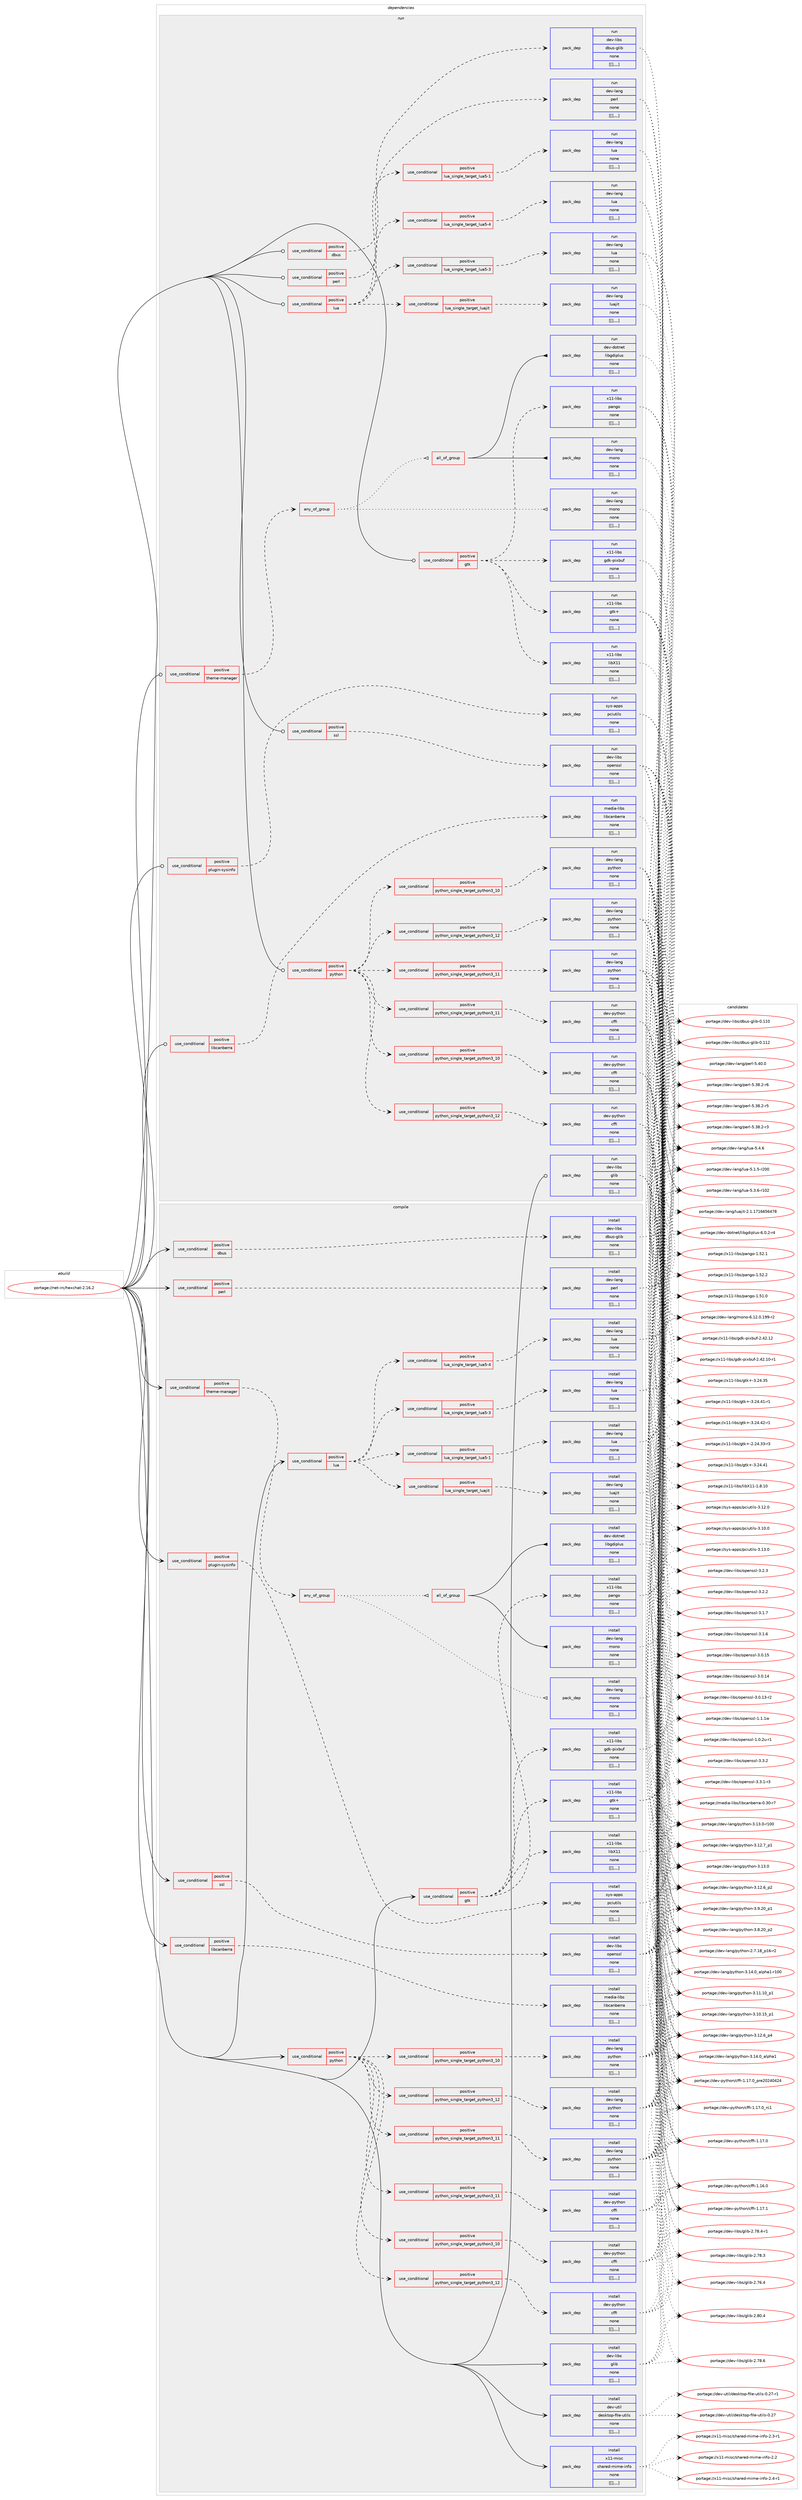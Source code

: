 digraph prolog {

# *************
# Graph options
# *************

newrank=true;
concentrate=true;
compound=true;
graph [rankdir=LR,fontname=Helvetica,fontsize=10,ranksep=1.5];#, ranksep=2.5, nodesep=0.2];
edge  [arrowhead=vee];
node  [fontname=Helvetica,fontsize=10];

# **********
# The ebuild
# **********

subgraph cluster_leftcol {
color=gray;
label=<<i>ebuild</i>>;
id [label="portage://net-irc/hexchat-2.16.2", color=red, width=4, href="../net-irc/hexchat-2.16.2.svg"];
}

# ****************
# The dependencies
# ****************

subgraph cluster_midcol {
color=gray;
label=<<i>dependencies</i>>;
subgraph cluster_compile {
fillcolor="#eeeeee";
style=filled;
label=<<i>compile</i>>;
subgraph cond98803 {
dependency378170 [label=<<TABLE BORDER="0" CELLBORDER="1" CELLSPACING="0" CELLPADDING="4"><TR><TD ROWSPAN="3" CELLPADDING="10">use_conditional</TD></TR><TR><TD>positive</TD></TR><TR><TD>dbus</TD></TR></TABLE>>, shape=none, color=red];
subgraph pack276527 {
dependency378287 [label=<<TABLE BORDER="0" CELLBORDER="1" CELLSPACING="0" CELLPADDING="4" WIDTH="220"><TR><TD ROWSPAN="6" CELLPADDING="30">pack_dep</TD></TR><TR><TD WIDTH="110">install</TD></TR><TR><TD>dev-libs</TD></TR><TR><TD>dbus-glib</TD></TR><TR><TD>none</TD></TR><TR><TD>[[],,,,]</TD></TR></TABLE>>, shape=none, color=blue];
}
dependency378170:e -> dependency378287:w [weight=20,style="dashed",arrowhead="vee"];
}
id:e -> dependency378170:w [weight=20,style="solid",arrowhead="vee"];
subgraph cond98848 {
dependency378311 [label=<<TABLE BORDER="0" CELLBORDER="1" CELLSPACING="0" CELLPADDING="4"><TR><TD ROWSPAN="3" CELLPADDING="10">use_conditional</TD></TR><TR><TD>positive</TD></TR><TR><TD>gtk</TD></TR></TABLE>>, shape=none, color=red];
subgraph pack276565 {
dependency378330 [label=<<TABLE BORDER="0" CELLBORDER="1" CELLSPACING="0" CELLPADDING="4" WIDTH="220"><TR><TD ROWSPAN="6" CELLPADDING="30">pack_dep</TD></TR><TR><TD WIDTH="110">install</TD></TR><TR><TD>x11-libs</TD></TR><TR><TD>gdk-pixbuf</TD></TR><TR><TD>none</TD></TR><TR><TD>[[],,,,]</TD></TR></TABLE>>, shape=none, color=blue];
}
dependency378311:e -> dependency378330:w [weight=20,style="dashed",arrowhead="vee"];
subgraph pack276566 {
dependency378332 [label=<<TABLE BORDER="0" CELLBORDER="1" CELLSPACING="0" CELLPADDING="4" WIDTH="220"><TR><TD ROWSPAN="6" CELLPADDING="30">pack_dep</TD></TR><TR><TD WIDTH="110">install</TD></TR><TR><TD>x11-libs</TD></TR><TR><TD>gtk+</TD></TR><TR><TD>none</TD></TR><TR><TD>[[],,,,]</TD></TR></TABLE>>, shape=none, color=blue];
}
dependency378311:e -> dependency378332:w [weight=20,style="dashed",arrowhead="vee"];
subgraph pack276567 {
dependency378364 [label=<<TABLE BORDER="0" CELLBORDER="1" CELLSPACING="0" CELLPADDING="4" WIDTH="220"><TR><TD ROWSPAN="6" CELLPADDING="30">pack_dep</TD></TR><TR><TD WIDTH="110">install</TD></TR><TR><TD>x11-libs</TD></TR><TR><TD>libX11</TD></TR><TR><TD>none</TD></TR><TR><TD>[[],,,,]</TD></TR></TABLE>>, shape=none, color=blue];
}
dependency378311:e -> dependency378364:w [weight=20,style="dashed",arrowhead="vee"];
subgraph pack276594 {
dependency378369 [label=<<TABLE BORDER="0" CELLBORDER="1" CELLSPACING="0" CELLPADDING="4" WIDTH="220"><TR><TD ROWSPAN="6" CELLPADDING="30">pack_dep</TD></TR><TR><TD WIDTH="110">install</TD></TR><TR><TD>x11-libs</TD></TR><TR><TD>pango</TD></TR><TR><TD>none</TD></TR><TR><TD>[[],,,,]</TD></TR></TABLE>>, shape=none, color=blue];
}
dependency378311:e -> dependency378369:w [weight=20,style="dashed",arrowhead="vee"];
}
id:e -> dependency378311:w [weight=20,style="solid",arrowhead="vee"];
subgraph cond98876 {
dependency378403 [label=<<TABLE BORDER="0" CELLBORDER="1" CELLSPACING="0" CELLPADDING="4"><TR><TD ROWSPAN="3" CELLPADDING="10">use_conditional</TD></TR><TR><TD>positive</TD></TR><TR><TD>libcanberra</TD></TR></TABLE>>, shape=none, color=red];
subgraph pack276633 {
dependency378459 [label=<<TABLE BORDER="0" CELLBORDER="1" CELLSPACING="0" CELLPADDING="4" WIDTH="220"><TR><TD ROWSPAN="6" CELLPADDING="30">pack_dep</TD></TR><TR><TD WIDTH="110">install</TD></TR><TR><TD>media-libs</TD></TR><TR><TD>libcanberra</TD></TR><TR><TD>none</TD></TR><TR><TD>[[],,,,]</TD></TR></TABLE>>, shape=none, color=blue];
}
dependency378403:e -> dependency378459:w [weight=20,style="dashed",arrowhead="vee"];
}
id:e -> dependency378403:w [weight=20,style="solid",arrowhead="vee"];
subgraph cond98909 {
dependency378509 [label=<<TABLE BORDER="0" CELLBORDER="1" CELLSPACING="0" CELLPADDING="4"><TR><TD ROWSPAN="3" CELLPADDING="10">use_conditional</TD></TR><TR><TD>positive</TD></TR><TR><TD>lua</TD></TR></TABLE>>, shape=none, color=red];
subgraph cond98948 {
dependency378635 [label=<<TABLE BORDER="0" CELLBORDER="1" CELLSPACING="0" CELLPADDING="4"><TR><TD ROWSPAN="3" CELLPADDING="10">use_conditional</TD></TR><TR><TD>positive</TD></TR><TR><TD>lua_single_target_luajit</TD></TR></TABLE>>, shape=none, color=red];
subgraph pack276775 {
dependency378638 [label=<<TABLE BORDER="0" CELLBORDER="1" CELLSPACING="0" CELLPADDING="4" WIDTH="220"><TR><TD ROWSPAN="6" CELLPADDING="30">pack_dep</TD></TR><TR><TD WIDTH="110">install</TD></TR><TR><TD>dev-lang</TD></TR><TR><TD>luajit</TD></TR><TR><TD>none</TD></TR><TR><TD>[[],,,,]</TD></TR></TABLE>>, shape=none, color=blue];
}
dependency378635:e -> dependency378638:w [weight=20,style="dashed",arrowhead="vee"];
}
dependency378509:e -> dependency378635:w [weight=20,style="dashed",arrowhead="vee"];
subgraph cond98955 {
dependency378672 [label=<<TABLE BORDER="0" CELLBORDER="1" CELLSPACING="0" CELLPADDING="4"><TR><TD ROWSPAN="3" CELLPADDING="10">use_conditional</TD></TR><TR><TD>positive</TD></TR><TR><TD>lua_single_target_lua5-1</TD></TR></TABLE>>, shape=none, color=red];
subgraph pack276825 {
dependency378707 [label=<<TABLE BORDER="0" CELLBORDER="1" CELLSPACING="0" CELLPADDING="4" WIDTH="220"><TR><TD ROWSPAN="6" CELLPADDING="30">pack_dep</TD></TR><TR><TD WIDTH="110">install</TD></TR><TR><TD>dev-lang</TD></TR><TR><TD>lua</TD></TR><TR><TD>none</TD></TR><TR><TD>[[],,,,]</TD></TR></TABLE>>, shape=none, color=blue];
}
dependency378672:e -> dependency378707:w [weight=20,style="dashed",arrowhead="vee"];
}
dependency378509:e -> dependency378672:w [weight=20,style="dashed",arrowhead="vee"];
subgraph cond98986 {
dependency378777 [label=<<TABLE BORDER="0" CELLBORDER="1" CELLSPACING="0" CELLPADDING="4"><TR><TD ROWSPAN="3" CELLPADDING="10">use_conditional</TD></TR><TR><TD>positive</TD></TR><TR><TD>lua_single_target_lua5-3</TD></TR></TABLE>>, shape=none, color=red];
subgraph pack276872 {
dependency378814 [label=<<TABLE BORDER="0" CELLBORDER="1" CELLSPACING="0" CELLPADDING="4" WIDTH="220"><TR><TD ROWSPAN="6" CELLPADDING="30">pack_dep</TD></TR><TR><TD WIDTH="110">install</TD></TR><TR><TD>dev-lang</TD></TR><TR><TD>lua</TD></TR><TR><TD>none</TD></TR><TR><TD>[[],,,,]</TD></TR></TABLE>>, shape=none, color=blue];
}
dependency378777:e -> dependency378814:w [weight=20,style="dashed",arrowhead="vee"];
}
dependency378509:e -> dependency378777:w [weight=20,style="dashed",arrowhead="vee"];
subgraph cond99012 {
dependency378820 [label=<<TABLE BORDER="0" CELLBORDER="1" CELLSPACING="0" CELLPADDING="4"><TR><TD ROWSPAN="3" CELLPADDING="10">use_conditional</TD></TR><TR><TD>positive</TD></TR><TR><TD>lua_single_target_lua5-4</TD></TR></TABLE>>, shape=none, color=red];
subgraph pack276911 {
dependency378887 [label=<<TABLE BORDER="0" CELLBORDER="1" CELLSPACING="0" CELLPADDING="4" WIDTH="220"><TR><TD ROWSPAN="6" CELLPADDING="30">pack_dep</TD></TR><TR><TD WIDTH="110">install</TD></TR><TR><TD>dev-lang</TD></TR><TR><TD>lua</TD></TR><TR><TD>none</TD></TR><TR><TD>[[],,,,]</TD></TR></TABLE>>, shape=none, color=blue];
}
dependency378820:e -> dependency378887:w [weight=20,style="dashed",arrowhead="vee"];
}
dependency378509:e -> dependency378820:w [weight=20,style="dashed",arrowhead="vee"];
}
id:e -> dependency378509:w [weight=20,style="solid",arrowhead="vee"];
subgraph cond99030 {
dependency378891 [label=<<TABLE BORDER="0" CELLBORDER="1" CELLSPACING="0" CELLPADDING="4"><TR><TD ROWSPAN="3" CELLPADDING="10">use_conditional</TD></TR><TR><TD>positive</TD></TR><TR><TD>perl</TD></TR></TABLE>>, shape=none, color=red];
subgraph pack276951 {
dependency378924 [label=<<TABLE BORDER="0" CELLBORDER="1" CELLSPACING="0" CELLPADDING="4" WIDTH="220"><TR><TD ROWSPAN="6" CELLPADDING="30">pack_dep</TD></TR><TR><TD WIDTH="110">install</TD></TR><TR><TD>dev-lang</TD></TR><TR><TD>perl</TD></TR><TR><TD>none</TD></TR><TR><TD>[[],,,,]</TD></TR></TABLE>>, shape=none, color=blue];
}
dependency378891:e -> dependency378924:w [weight=20,style="dashed",arrowhead="vee"];
}
id:e -> dependency378891:w [weight=20,style="solid",arrowhead="vee"];
subgraph cond99044 {
dependency378940 [label=<<TABLE BORDER="0" CELLBORDER="1" CELLSPACING="0" CELLPADDING="4"><TR><TD ROWSPAN="3" CELLPADDING="10">use_conditional</TD></TR><TR><TD>positive</TD></TR><TR><TD>plugin-sysinfo</TD></TR></TABLE>>, shape=none, color=red];
subgraph pack276994 {
dependency378976 [label=<<TABLE BORDER="0" CELLBORDER="1" CELLSPACING="0" CELLPADDING="4" WIDTH="220"><TR><TD ROWSPAN="6" CELLPADDING="30">pack_dep</TD></TR><TR><TD WIDTH="110">install</TD></TR><TR><TD>sys-apps</TD></TR><TR><TD>pciutils</TD></TR><TR><TD>none</TD></TR><TR><TD>[[],,,,]</TD></TR></TABLE>>, shape=none, color=blue];
}
dependency378940:e -> dependency378976:w [weight=20,style="dashed",arrowhead="vee"];
}
id:e -> dependency378940:w [weight=20,style="solid",arrowhead="vee"];
subgraph cond99065 {
dependency379010 [label=<<TABLE BORDER="0" CELLBORDER="1" CELLSPACING="0" CELLPADDING="4"><TR><TD ROWSPAN="3" CELLPADDING="10">use_conditional</TD></TR><TR><TD>positive</TD></TR><TR><TD>python</TD></TR></TABLE>>, shape=none, color=red];
subgraph cond99066 {
dependency379013 [label=<<TABLE BORDER="0" CELLBORDER="1" CELLSPACING="0" CELLPADDING="4"><TR><TD ROWSPAN="3" CELLPADDING="10">use_conditional</TD></TR><TR><TD>positive</TD></TR><TR><TD>python_single_target_python3_10</TD></TR></TABLE>>, shape=none, color=red];
subgraph pack277042 {
dependency379075 [label=<<TABLE BORDER="0" CELLBORDER="1" CELLSPACING="0" CELLPADDING="4" WIDTH="220"><TR><TD ROWSPAN="6" CELLPADDING="30">pack_dep</TD></TR><TR><TD WIDTH="110">install</TD></TR><TR><TD>dev-lang</TD></TR><TR><TD>python</TD></TR><TR><TD>none</TD></TR><TR><TD>[[],,,,]</TD></TR></TABLE>>, shape=none, color=blue];
}
dependency379013:e -> dependency379075:w [weight=20,style="dashed",arrowhead="vee"];
}
dependency379010:e -> dependency379013:w [weight=20,style="dashed",arrowhead="vee"];
subgraph cond99089 {
dependency379093 [label=<<TABLE BORDER="0" CELLBORDER="1" CELLSPACING="0" CELLPADDING="4"><TR><TD ROWSPAN="3" CELLPADDING="10">use_conditional</TD></TR><TR><TD>positive</TD></TR><TR><TD>python_single_target_python3_11</TD></TR></TABLE>>, shape=none, color=red];
subgraph pack277102 {
dependency379122 [label=<<TABLE BORDER="0" CELLBORDER="1" CELLSPACING="0" CELLPADDING="4" WIDTH="220"><TR><TD ROWSPAN="6" CELLPADDING="30">pack_dep</TD></TR><TR><TD WIDTH="110">install</TD></TR><TR><TD>dev-lang</TD></TR><TR><TD>python</TD></TR><TR><TD>none</TD></TR><TR><TD>[[],,,,]</TD></TR></TABLE>>, shape=none, color=blue];
}
dependency379093:e -> dependency379122:w [weight=20,style="dashed",arrowhead="vee"];
}
dependency379010:e -> dependency379093:w [weight=20,style="dashed",arrowhead="vee"];
subgraph cond99116 {
dependency379192 [label=<<TABLE BORDER="0" CELLBORDER="1" CELLSPACING="0" CELLPADDING="4"><TR><TD ROWSPAN="3" CELLPADDING="10">use_conditional</TD></TR><TR><TD>positive</TD></TR><TR><TD>python_single_target_python3_12</TD></TR></TABLE>>, shape=none, color=red];
subgraph pack277160 {
dependency379197 [label=<<TABLE BORDER="0" CELLBORDER="1" CELLSPACING="0" CELLPADDING="4" WIDTH="220"><TR><TD ROWSPAN="6" CELLPADDING="30">pack_dep</TD></TR><TR><TD WIDTH="110">install</TD></TR><TR><TD>dev-lang</TD></TR><TR><TD>python</TD></TR><TR><TD>none</TD></TR><TR><TD>[[],,,,]</TD></TR></TABLE>>, shape=none, color=blue];
}
dependency379192:e -> dependency379197:w [weight=20,style="dashed",arrowhead="vee"];
}
dependency379010:e -> dependency379192:w [weight=20,style="dashed",arrowhead="vee"];
subgraph cond99125 {
dependency379201 [label=<<TABLE BORDER="0" CELLBORDER="1" CELLSPACING="0" CELLPADDING="4"><TR><TD ROWSPAN="3" CELLPADDING="10">use_conditional</TD></TR><TR><TD>positive</TD></TR><TR><TD>python_single_target_python3_10</TD></TR></TABLE>>, shape=none, color=red];
subgraph pack277179 {
dependency379235 [label=<<TABLE BORDER="0" CELLBORDER="1" CELLSPACING="0" CELLPADDING="4" WIDTH="220"><TR><TD ROWSPAN="6" CELLPADDING="30">pack_dep</TD></TR><TR><TD WIDTH="110">install</TD></TR><TR><TD>dev-python</TD></TR><TR><TD>cffi</TD></TR><TR><TD>none</TD></TR><TR><TD>[[],,,,]</TD></TR></TABLE>>, shape=none, color=blue];
}
dependency379201:e -> dependency379235:w [weight=20,style="dashed",arrowhead="vee"];
}
dependency379010:e -> dependency379201:w [weight=20,style="dashed",arrowhead="vee"];
subgraph cond99149 {
dependency379276 [label=<<TABLE BORDER="0" CELLBORDER="1" CELLSPACING="0" CELLPADDING="4"><TR><TD ROWSPAN="3" CELLPADDING="10">use_conditional</TD></TR><TR><TD>positive</TD></TR><TR><TD>python_single_target_python3_11</TD></TR></TABLE>>, shape=none, color=red];
subgraph pack277218 {
dependency379279 [label=<<TABLE BORDER="0" CELLBORDER="1" CELLSPACING="0" CELLPADDING="4" WIDTH="220"><TR><TD ROWSPAN="6" CELLPADDING="30">pack_dep</TD></TR><TR><TD WIDTH="110">install</TD></TR><TR><TD>dev-python</TD></TR><TR><TD>cffi</TD></TR><TR><TD>none</TD></TR><TR><TD>[[],,,,]</TD></TR></TABLE>>, shape=none, color=blue];
}
dependency379276:e -> dependency379279:w [weight=20,style="dashed",arrowhead="vee"];
}
dependency379010:e -> dependency379276:w [weight=20,style="dashed",arrowhead="vee"];
subgraph cond99159 {
dependency379300 [label=<<TABLE BORDER="0" CELLBORDER="1" CELLSPACING="0" CELLPADDING="4"><TR><TD ROWSPAN="3" CELLPADDING="10">use_conditional</TD></TR><TR><TD>positive</TD></TR><TR><TD>python_single_target_python3_12</TD></TR></TABLE>>, shape=none, color=red];
subgraph pack277255 {
dependency379354 [label=<<TABLE BORDER="0" CELLBORDER="1" CELLSPACING="0" CELLPADDING="4" WIDTH="220"><TR><TD ROWSPAN="6" CELLPADDING="30">pack_dep</TD></TR><TR><TD WIDTH="110">install</TD></TR><TR><TD>dev-python</TD></TR><TR><TD>cffi</TD></TR><TR><TD>none</TD></TR><TR><TD>[[],,,,]</TD></TR></TABLE>>, shape=none, color=blue];
}
dependency379300:e -> dependency379354:w [weight=20,style="dashed",arrowhead="vee"];
}
dependency379010:e -> dependency379300:w [weight=20,style="dashed",arrowhead="vee"];
}
id:e -> dependency379010:w [weight=20,style="solid",arrowhead="vee"];
subgraph cond99179 {
dependency379395 [label=<<TABLE BORDER="0" CELLBORDER="1" CELLSPACING="0" CELLPADDING="4"><TR><TD ROWSPAN="3" CELLPADDING="10">use_conditional</TD></TR><TR><TD>positive</TD></TR><TR><TD>ssl</TD></TR></TABLE>>, shape=none, color=red];
subgraph pack277298 {
dependency379398 [label=<<TABLE BORDER="0" CELLBORDER="1" CELLSPACING="0" CELLPADDING="4" WIDTH="220"><TR><TD ROWSPAN="6" CELLPADDING="30">pack_dep</TD></TR><TR><TD WIDTH="110">install</TD></TR><TR><TD>dev-libs</TD></TR><TR><TD>openssl</TD></TR><TR><TD>none</TD></TR><TR><TD>[[],,,,]</TD></TR></TABLE>>, shape=none, color=blue];
}
dependency379395:e -> dependency379398:w [weight=20,style="dashed",arrowhead="vee"];
}
id:e -> dependency379395:w [weight=20,style="solid",arrowhead="vee"];
subgraph cond99205 {
dependency379467 [label=<<TABLE BORDER="0" CELLBORDER="1" CELLSPACING="0" CELLPADDING="4"><TR><TD ROWSPAN="3" CELLPADDING="10">use_conditional</TD></TR><TR><TD>positive</TD></TR><TR><TD>theme-manager</TD></TR></TABLE>>, shape=none, color=red];
subgraph any2738 {
dependency379470 [label=<<TABLE BORDER="0" CELLBORDER="1" CELLSPACING="0" CELLPADDING="4"><TR><TD CELLPADDING="10">any_of_group</TD></TR></TABLE>>, shape=none, color=red];subgraph all193 {
dependency379472 [label=<<TABLE BORDER="0" CELLBORDER="1" CELLSPACING="0" CELLPADDING="4"><TR><TD CELLPADDING="10">all_of_group</TD></TR></TABLE>>, shape=none, color=red];subgraph pack277343 {
dependency379491 [label=<<TABLE BORDER="0" CELLBORDER="1" CELLSPACING="0" CELLPADDING="4" WIDTH="220"><TR><TD ROWSPAN="6" CELLPADDING="30">pack_dep</TD></TR><TR><TD WIDTH="110">install</TD></TR><TR><TD>dev-lang</TD></TR><TR><TD>mono</TD></TR><TR><TD>none</TD></TR><TR><TD>[[],,,,]</TD></TR></TABLE>>, shape=none, color=blue];
}
dependency379472:e -> dependency379491:w [weight=20,style="solid",arrowhead="inv"];
subgraph pack277362 {
dependency379553 [label=<<TABLE BORDER="0" CELLBORDER="1" CELLSPACING="0" CELLPADDING="4" WIDTH="220"><TR><TD ROWSPAN="6" CELLPADDING="30">pack_dep</TD></TR><TR><TD WIDTH="110">install</TD></TR><TR><TD>dev-dotnet</TD></TR><TR><TD>libgdiplus</TD></TR><TR><TD>none</TD></TR><TR><TD>[[],,,,]</TD></TR></TABLE>>, shape=none, color=blue];
}
dependency379472:e -> dependency379553:w [weight=20,style="solid",arrowhead="inv"];
}
dependency379470:e -> dependency379472:w [weight=20,style="dotted",arrowhead="oinv"];
subgraph pack277407 {
dependency379579 [label=<<TABLE BORDER="0" CELLBORDER="1" CELLSPACING="0" CELLPADDING="4" WIDTH="220"><TR><TD ROWSPAN="6" CELLPADDING="30">pack_dep</TD></TR><TR><TD WIDTH="110">install</TD></TR><TR><TD>dev-lang</TD></TR><TR><TD>mono</TD></TR><TR><TD>none</TD></TR><TR><TD>[[],,,,]</TD></TR></TABLE>>, shape=none, color=blue];
}
dependency379470:e -> dependency379579:w [weight=20,style="dotted",arrowhead="oinv"];
}
dependency379467:e -> dependency379470:w [weight=20,style="dashed",arrowhead="vee"];
}
id:e -> dependency379467:w [weight=20,style="solid",arrowhead="vee"];
subgraph pack277438 {
dependency379626 [label=<<TABLE BORDER="0" CELLBORDER="1" CELLSPACING="0" CELLPADDING="4" WIDTH="220"><TR><TD ROWSPAN="6" CELLPADDING="30">pack_dep</TD></TR><TR><TD WIDTH="110">install</TD></TR><TR><TD>dev-libs</TD></TR><TR><TD>glib</TD></TR><TR><TD>none</TD></TR><TR><TD>[[],,,,]</TD></TR></TABLE>>, shape=none, color=blue];
}
id:e -> dependency379626:w [weight=20,style="solid",arrowhead="vee"];
subgraph pack277457 {
dependency379652 [label=<<TABLE BORDER="0" CELLBORDER="1" CELLSPACING="0" CELLPADDING="4" WIDTH="220"><TR><TD ROWSPAN="6" CELLPADDING="30">pack_dep</TD></TR><TR><TD WIDTH="110">install</TD></TR><TR><TD>dev-util</TD></TR><TR><TD>desktop-file-utils</TD></TR><TR><TD>none</TD></TR><TR><TD>[[],,,,]</TD></TR></TABLE>>, shape=none, color=blue];
}
id:e -> dependency379652:w [weight=20,style="solid",arrowhead="vee"];
subgraph pack277476 {
dependency379656 [label=<<TABLE BORDER="0" CELLBORDER="1" CELLSPACING="0" CELLPADDING="4" WIDTH="220"><TR><TD ROWSPAN="6" CELLPADDING="30">pack_dep</TD></TR><TR><TD WIDTH="110">install</TD></TR><TR><TD>x11-misc</TD></TR><TR><TD>shared-mime-info</TD></TR><TR><TD>none</TD></TR><TR><TD>[[],,,,]</TD></TR></TABLE>>, shape=none, color=blue];
}
id:e -> dependency379656:w [weight=20,style="solid",arrowhead="vee"];
}
subgraph cluster_compileandrun {
fillcolor="#eeeeee";
style=filled;
label=<<i>compile and run</i>>;
}
subgraph cluster_run {
fillcolor="#eeeeee";
style=filled;
label=<<i>run</i>>;
subgraph cond99271 {
dependency379706 [label=<<TABLE BORDER="0" CELLBORDER="1" CELLSPACING="0" CELLPADDING="4"><TR><TD ROWSPAN="3" CELLPADDING="10">use_conditional</TD></TR><TR><TD>positive</TD></TR><TR><TD>dbus</TD></TR></TABLE>>, shape=none, color=red];
subgraph pack277501 {
dependency379708 [label=<<TABLE BORDER="0" CELLBORDER="1" CELLSPACING="0" CELLPADDING="4" WIDTH="220"><TR><TD ROWSPAN="6" CELLPADDING="30">pack_dep</TD></TR><TR><TD WIDTH="110">run</TD></TR><TR><TD>dev-libs</TD></TR><TR><TD>dbus-glib</TD></TR><TR><TD>none</TD></TR><TR><TD>[[],,,,]</TD></TR></TABLE>>, shape=none, color=blue];
}
dependency379706:e -> dependency379708:w [weight=20,style="dashed",arrowhead="vee"];
}
id:e -> dependency379706:w [weight=20,style="solid",arrowhead="odot"];
subgraph cond99287 {
dependency379715 [label=<<TABLE BORDER="0" CELLBORDER="1" CELLSPACING="0" CELLPADDING="4"><TR><TD ROWSPAN="3" CELLPADDING="10">use_conditional</TD></TR><TR><TD>positive</TD></TR><TR><TD>gtk</TD></TR></TABLE>>, shape=none, color=red];
subgraph pack277510 {
dependency379776 [label=<<TABLE BORDER="0" CELLBORDER="1" CELLSPACING="0" CELLPADDING="4" WIDTH="220"><TR><TD ROWSPAN="6" CELLPADDING="30">pack_dep</TD></TR><TR><TD WIDTH="110">run</TD></TR><TR><TD>x11-libs</TD></TR><TR><TD>gdk-pixbuf</TD></TR><TR><TD>none</TD></TR><TR><TD>[[],,,,]</TD></TR></TABLE>>, shape=none, color=blue];
}
dependency379715:e -> dependency379776:w [weight=20,style="dashed",arrowhead="vee"];
subgraph pack277562 {
dependency379780 [label=<<TABLE BORDER="0" CELLBORDER="1" CELLSPACING="0" CELLPADDING="4" WIDTH="220"><TR><TD ROWSPAN="6" CELLPADDING="30">pack_dep</TD></TR><TR><TD WIDTH="110">run</TD></TR><TR><TD>x11-libs</TD></TR><TR><TD>gtk+</TD></TR><TR><TD>none</TD></TR><TR><TD>[[],,,,]</TD></TR></TABLE>>, shape=none, color=blue];
}
dependency379715:e -> dependency379780:w [weight=20,style="dashed",arrowhead="vee"];
subgraph pack277590 {
dependency379822 [label=<<TABLE BORDER="0" CELLBORDER="1" CELLSPACING="0" CELLPADDING="4" WIDTH="220"><TR><TD ROWSPAN="6" CELLPADDING="30">pack_dep</TD></TR><TR><TD WIDTH="110">run</TD></TR><TR><TD>x11-libs</TD></TR><TR><TD>libX11</TD></TR><TR><TD>none</TD></TR><TR><TD>[[],,,,]</TD></TR></TABLE>>, shape=none, color=blue];
}
dependency379715:e -> dependency379822:w [weight=20,style="dashed",arrowhead="vee"];
subgraph pack277604 {
dependency379867 [label=<<TABLE BORDER="0" CELLBORDER="1" CELLSPACING="0" CELLPADDING="4" WIDTH="220"><TR><TD ROWSPAN="6" CELLPADDING="30">pack_dep</TD></TR><TR><TD WIDTH="110">run</TD></TR><TR><TD>x11-libs</TD></TR><TR><TD>pango</TD></TR><TR><TD>none</TD></TR><TR><TD>[[],,,,]</TD></TR></TABLE>>, shape=none, color=blue];
}
dependency379715:e -> dependency379867:w [weight=20,style="dashed",arrowhead="vee"];
}
id:e -> dependency379715:w [weight=20,style="solid",arrowhead="odot"];
subgraph cond99335 {
dependency379890 [label=<<TABLE BORDER="0" CELLBORDER="1" CELLSPACING="0" CELLPADDING="4"><TR><TD ROWSPAN="3" CELLPADDING="10">use_conditional</TD></TR><TR><TD>positive</TD></TR><TR><TD>libcanberra</TD></TR></TABLE>>, shape=none, color=red];
subgraph pack277650 {
dependency379947 [label=<<TABLE BORDER="0" CELLBORDER="1" CELLSPACING="0" CELLPADDING="4" WIDTH="220"><TR><TD ROWSPAN="6" CELLPADDING="30">pack_dep</TD></TR><TR><TD WIDTH="110">run</TD></TR><TR><TD>media-libs</TD></TR><TR><TD>libcanberra</TD></TR><TR><TD>none</TD></TR><TR><TD>[[],,,,]</TD></TR></TABLE>>, shape=none, color=blue];
}
dependency379890:e -> dependency379947:w [weight=20,style="dashed",arrowhead="vee"];
}
id:e -> dependency379890:w [weight=20,style="solid",arrowhead="odot"];
subgraph cond99359 {
dependency379968 [label=<<TABLE BORDER="0" CELLBORDER="1" CELLSPACING="0" CELLPADDING="4"><TR><TD ROWSPAN="3" CELLPADDING="10">use_conditional</TD></TR><TR><TD>positive</TD></TR><TR><TD>lua</TD></TR></TABLE>>, shape=none, color=red];
subgraph cond99375 {
dependency380011 [label=<<TABLE BORDER="0" CELLBORDER="1" CELLSPACING="0" CELLPADDING="4"><TR><TD ROWSPAN="3" CELLPADDING="10">use_conditional</TD></TR><TR><TD>positive</TD></TR><TR><TD>lua_single_target_luajit</TD></TR></TABLE>>, shape=none, color=red];
subgraph pack277721 {
dependency380012 [label=<<TABLE BORDER="0" CELLBORDER="1" CELLSPACING="0" CELLPADDING="4" WIDTH="220"><TR><TD ROWSPAN="6" CELLPADDING="30">pack_dep</TD></TR><TR><TD WIDTH="110">run</TD></TR><TR><TD>dev-lang</TD></TR><TR><TD>luajit</TD></TR><TR><TD>none</TD></TR><TR><TD>[[],,,,]</TD></TR></TABLE>>, shape=none, color=blue];
}
dependency380011:e -> dependency380012:w [weight=20,style="dashed",arrowhead="vee"];
}
dependency379968:e -> dependency380011:w [weight=20,style="dashed",arrowhead="vee"];
subgraph cond99394 {
dependency380076 [label=<<TABLE BORDER="0" CELLBORDER="1" CELLSPACING="0" CELLPADDING="4"><TR><TD ROWSPAN="3" CELLPADDING="10">use_conditional</TD></TR><TR><TD>positive</TD></TR><TR><TD>lua_single_target_lua5-1</TD></TR></TABLE>>, shape=none, color=red];
subgraph pack277760 {
dependency380079 [label=<<TABLE BORDER="0" CELLBORDER="1" CELLSPACING="0" CELLPADDING="4" WIDTH="220"><TR><TD ROWSPAN="6" CELLPADDING="30">pack_dep</TD></TR><TR><TD WIDTH="110">run</TD></TR><TR><TD>dev-lang</TD></TR><TR><TD>lua</TD></TR><TR><TD>none</TD></TR><TR><TD>[[],,,,]</TD></TR></TABLE>>, shape=none, color=blue];
}
dependency380076:e -> dependency380079:w [weight=20,style="dashed",arrowhead="vee"];
}
dependency379968:e -> dependency380076:w [weight=20,style="dashed",arrowhead="vee"];
subgraph cond99438 {
dependency380222 [label=<<TABLE BORDER="0" CELLBORDER="1" CELLSPACING="0" CELLPADDING="4"><TR><TD ROWSPAN="3" CELLPADDING="10">use_conditional</TD></TR><TR><TD>positive</TD></TR><TR><TD>lua_single_target_lua5-3</TD></TR></TABLE>>, shape=none, color=red];
subgraph pack277878 {
dependency380239 [label=<<TABLE BORDER="0" CELLBORDER="1" CELLSPACING="0" CELLPADDING="4" WIDTH="220"><TR><TD ROWSPAN="6" CELLPADDING="30">pack_dep</TD></TR><TR><TD WIDTH="110">run</TD></TR><TR><TD>dev-lang</TD></TR><TR><TD>lua</TD></TR><TR><TD>none</TD></TR><TR><TD>[[],,,,]</TD></TR></TABLE>>, shape=none, color=blue];
}
dependency380222:e -> dependency380239:w [weight=20,style="dashed",arrowhead="vee"];
}
dependency379968:e -> dependency380222:w [weight=20,style="dashed",arrowhead="vee"];
subgraph cond99460 {
dependency380269 [label=<<TABLE BORDER="0" CELLBORDER="1" CELLSPACING="0" CELLPADDING="4"><TR><TD ROWSPAN="3" CELLPADDING="10">use_conditional</TD></TR><TR><TD>positive</TD></TR><TR><TD>lua_single_target_lua5-4</TD></TR></TABLE>>, shape=none, color=red];
subgraph pack277888 {
dependency380270 [label=<<TABLE BORDER="0" CELLBORDER="1" CELLSPACING="0" CELLPADDING="4" WIDTH="220"><TR><TD ROWSPAN="6" CELLPADDING="30">pack_dep</TD></TR><TR><TD WIDTH="110">run</TD></TR><TR><TD>dev-lang</TD></TR><TR><TD>lua</TD></TR><TR><TD>none</TD></TR><TR><TD>[[],,,,]</TD></TR></TABLE>>, shape=none, color=blue];
}
dependency380269:e -> dependency380270:w [weight=20,style="dashed",arrowhead="vee"];
}
dependency379968:e -> dependency380269:w [weight=20,style="dashed",arrowhead="vee"];
}
id:e -> dependency379968:w [weight=20,style="solid",arrowhead="odot"];
subgraph cond99485 {
dependency380347 [label=<<TABLE BORDER="0" CELLBORDER="1" CELLSPACING="0" CELLPADDING="4"><TR><TD ROWSPAN="3" CELLPADDING="10">use_conditional</TD></TR><TR><TD>positive</TD></TR><TR><TD>perl</TD></TR></TABLE>>, shape=none, color=red];
subgraph pack277941 {
dependency380417 [label=<<TABLE BORDER="0" CELLBORDER="1" CELLSPACING="0" CELLPADDING="4" WIDTH="220"><TR><TD ROWSPAN="6" CELLPADDING="30">pack_dep</TD></TR><TR><TD WIDTH="110">run</TD></TR><TR><TD>dev-lang</TD></TR><TR><TD>perl</TD></TR><TR><TD>none</TD></TR><TR><TD>[[],,,,]</TD></TR></TABLE>>, shape=none, color=blue];
}
dependency380347:e -> dependency380417:w [weight=20,style="dashed",arrowhead="vee"];
}
id:e -> dependency380347:w [weight=20,style="solid",arrowhead="odot"];
subgraph cond99514 {
dependency380438 [label=<<TABLE BORDER="0" CELLBORDER="1" CELLSPACING="0" CELLPADDING="4"><TR><TD ROWSPAN="3" CELLPADDING="10">use_conditional</TD></TR><TR><TD>positive</TD></TR><TR><TD>plugin-sysinfo</TD></TR></TABLE>>, shape=none, color=red];
subgraph pack278019 {
dependency380455 [label=<<TABLE BORDER="0" CELLBORDER="1" CELLSPACING="0" CELLPADDING="4" WIDTH="220"><TR><TD ROWSPAN="6" CELLPADDING="30">pack_dep</TD></TR><TR><TD WIDTH="110">run</TD></TR><TR><TD>sys-apps</TD></TR><TR><TD>pciutils</TD></TR><TR><TD>none</TD></TR><TR><TD>[[],,,,]</TD></TR></TABLE>>, shape=none, color=blue];
}
dependency380438:e -> dependency380455:w [weight=20,style="dashed",arrowhead="vee"];
}
id:e -> dependency380438:w [weight=20,style="solid",arrowhead="odot"];
subgraph cond99525 {
dependency380489 [label=<<TABLE BORDER="0" CELLBORDER="1" CELLSPACING="0" CELLPADDING="4"><TR><TD ROWSPAN="3" CELLPADDING="10">use_conditional</TD></TR><TR><TD>positive</TD></TR><TR><TD>python</TD></TR></TABLE>>, shape=none, color=red];
subgraph cond99541 {
dependency380604 [label=<<TABLE BORDER="0" CELLBORDER="1" CELLSPACING="0" CELLPADDING="4"><TR><TD ROWSPAN="3" CELLPADDING="10">use_conditional</TD></TR><TR><TD>positive</TD></TR><TR><TD>python_single_target_python3_10</TD></TR></TABLE>>, shape=none, color=red];
subgraph pack278118 {
dependency380624 [label=<<TABLE BORDER="0" CELLBORDER="1" CELLSPACING="0" CELLPADDING="4" WIDTH="220"><TR><TD ROWSPAN="6" CELLPADDING="30">pack_dep</TD></TR><TR><TD WIDTH="110">run</TD></TR><TR><TD>dev-lang</TD></TR><TR><TD>python</TD></TR><TR><TD>none</TD></TR><TR><TD>[[],,,,]</TD></TR></TABLE>>, shape=none, color=blue];
}
dependency380604:e -> dependency380624:w [weight=20,style="dashed",arrowhead="vee"];
}
dependency380489:e -> dependency380604:w [weight=20,style="dashed",arrowhead="vee"];
subgraph cond99579 {
dependency380647 [label=<<TABLE BORDER="0" CELLBORDER="1" CELLSPACING="0" CELLPADDING="4"><TR><TD ROWSPAN="3" CELLPADDING="10">use_conditional</TD></TR><TR><TD>positive</TD></TR><TR><TD>python_single_target_python3_11</TD></TR></TABLE>>, shape=none, color=red];
subgraph pack278143 {
dependency380685 [label=<<TABLE BORDER="0" CELLBORDER="1" CELLSPACING="0" CELLPADDING="4" WIDTH="220"><TR><TD ROWSPAN="6" CELLPADDING="30">pack_dep</TD></TR><TR><TD WIDTH="110">run</TD></TR><TR><TD>dev-lang</TD></TR><TR><TD>python</TD></TR><TR><TD>none</TD></TR><TR><TD>[[],,,,]</TD></TR></TABLE>>, shape=none, color=blue];
}
dependency380647:e -> dependency380685:w [weight=20,style="dashed",arrowhead="vee"];
}
dependency380489:e -> dependency380647:w [weight=20,style="dashed",arrowhead="vee"];
subgraph cond99608 {
dependency380737 [label=<<TABLE BORDER="0" CELLBORDER="1" CELLSPACING="0" CELLPADDING="4"><TR><TD ROWSPAN="3" CELLPADDING="10">use_conditional</TD></TR><TR><TD>positive</TD></TR><TR><TD>python_single_target_python3_12</TD></TR></TABLE>>, shape=none, color=red];
subgraph pack278203 {
dependency380816 [label=<<TABLE BORDER="0" CELLBORDER="1" CELLSPACING="0" CELLPADDING="4" WIDTH="220"><TR><TD ROWSPAN="6" CELLPADDING="30">pack_dep</TD></TR><TR><TD WIDTH="110">run</TD></TR><TR><TD>dev-lang</TD></TR><TR><TD>python</TD></TR><TR><TD>none</TD></TR><TR><TD>[[],,,,]</TD></TR></TABLE>>, shape=none, color=blue];
}
dependency380737:e -> dependency380816:w [weight=20,style="dashed",arrowhead="vee"];
}
dependency380489:e -> dependency380737:w [weight=20,style="dashed",arrowhead="vee"];
subgraph cond99653 {
dependency380840 [label=<<TABLE BORDER="0" CELLBORDER="1" CELLSPACING="0" CELLPADDING="4"><TR><TD ROWSPAN="3" CELLPADDING="10">use_conditional</TD></TR><TR><TD>positive</TD></TR><TR><TD>python_single_target_python3_10</TD></TR></TABLE>>, shape=none, color=red];
subgraph pack278278 {
dependency380879 [label=<<TABLE BORDER="0" CELLBORDER="1" CELLSPACING="0" CELLPADDING="4" WIDTH="220"><TR><TD ROWSPAN="6" CELLPADDING="30">pack_dep</TD></TR><TR><TD WIDTH="110">run</TD></TR><TR><TD>dev-python</TD></TR><TR><TD>cffi</TD></TR><TR><TD>none</TD></TR><TR><TD>[[],,,,]</TD></TR></TABLE>>, shape=none, color=blue];
}
dependency380840:e -> dependency380879:w [weight=20,style="dashed",arrowhead="vee"];
}
dependency380489:e -> dependency380840:w [weight=20,style="dashed",arrowhead="vee"];
subgraph cond99674 {
dependency380887 [label=<<TABLE BORDER="0" CELLBORDER="1" CELLSPACING="0" CELLPADDING="4"><TR><TD ROWSPAN="3" CELLPADDING="10">use_conditional</TD></TR><TR><TD>positive</TD></TR><TR><TD>python_single_target_python3_11</TD></TR></TABLE>>, shape=none, color=red];
subgraph pack278308 {
dependency380932 [label=<<TABLE BORDER="0" CELLBORDER="1" CELLSPACING="0" CELLPADDING="4" WIDTH="220"><TR><TD ROWSPAN="6" CELLPADDING="30">pack_dep</TD></TR><TR><TD WIDTH="110">run</TD></TR><TR><TD>dev-python</TD></TR><TR><TD>cffi</TD></TR><TR><TD>none</TD></TR><TR><TD>[[],,,,]</TD></TR></TABLE>>, shape=none, color=blue];
}
dependency380887:e -> dependency380932:w [weight=20,style="dashed",arrowhead="vee"];
}
dependency380489:e -> dependency380887:w [weight=20,style="dashed",arrowhead="vee"];
subgraph cond99694 {
dependency380973 [label=<<TABLE BORDER="0" CELLBORDER="1" CELLSPACING="0" CELLPADDING="4"><TR><TD ROWSPAN="3" CELLPADDING="10">use_conditional</TD></TR><TR><TD>positive</TD></TR><TR><TD>python_single_target_python3_12</TD></TR></TABLE>>, shape=none, color=red];
subgraph pack278390 {
dependency381053 [label=<<TABLE BORDER="0" CELLBORDER="1" CELLSPACING="0" CELLPADDING="4" WIDTH="220"><TR><TD ROWSPAN="6" CELLPADDING="30">pack_dep</TD></TR><TR><TD WIDTH="110">run</TD></TR><TR><TD>dev-python</TD></TR><TR><TD>cffi</TD></TR><TR><TD>none</TD></TR><TR><TD>[[],,,,]</TD></TR></TABLE>>, shape=none, color=blue];
}
dependency380973:e -> dependency381053:w [weight=20,style="dashed",arrowhead="vee"];
}
dependency380489:e -> dependency380973:w [weight=20,style="dashed",arrowhead="vee"];
}
id:e -> dependency380489:w [weight=20,style="solid",arrowhead="odot"];
subgraph cond99727 {
dependency381096 [label=<<TABLE BORDER="0" CELLBORDER="1" CELLSPACING="0" CELLPADDING="4"><TR><TD ROWSPAN="3" CELLPADDING="10">use_conditional</TD></TR><TR><TD>positive</TD></TR><TR><TD>ssl</TD></TR></TABLE>>, shape=none, color=red];
subgraph pack278431 {
dependency381115 [label=<<TABLE BORDER="0" CELLBORDER="1" CELLSPACING="0" CELLPADDING="4" WIDTH="220"><TR><TD ROWSPAN="6" CELLPADDING="30">pack_dep</TD></TR><TR><TD WIDTH="110">run</TD></TR><TR><TD>dev-libs</TD></TR><TR><TD>openssl</TD></TR><TR><TD>none</TD></TR><TR><TD>[[],,,,]</TD></TR></TABLE>>, shape=none, color=blue];
}
dependency381096:e -> dependency381115:w [weight=20,style="dashed",arrowhead="vee"];
}
id:e -> dependency381096:w [weight=20,style="solid",arrowhead="odot"];
subgraph cond99750 {
dependency381151 [label=<<TABLE BORDER="0" CELLBORDER="1" CELLSPACING="0" CELLPADDING="4"><TR><TD ROWSPAN="3" CELLPADDING="10">use_conditional</TD></TR><TR><TD>positive</TD></TR><TR><TD>theme-manager</TD></TR></TABLE>>, shape=none, color=red];
subgraph any2751 {
dependency381152 [label=<<TABLE BORDER="0" CELLBORDER="1" CELLSPACING="0" CELLPADDING="4"><TR><TD CELLPADDING="10">any_of_group</TD></TR></TABLE>>, shape=none, color=red];subgraph all196 {
dependency381168 [label=<<TABLE BORDER="0" CELLBORDER="1" CELLSPACING="0" CELLPADDING="4"><TR><TD CELLPADDING="10">all_of_group</TD></TR></TABLE>>, shape=none, color=red];subgraph pack278481 {
dependency381169 [label=<<TABLE BORDER="0" CELLBORDER="1" CELLSPACING="0" CELLPADDING="4" WIDTH="220"><TR><TD ROWSPAN="6" CELLPADDING="30">pack_dep</TD></TR><TR><TD WIDTH="110">run</TD></TR><TR><TD>dev-lang</TD></TR><TR><TD>mono</TD></TR><TR><TD>none</TD></TR><TR><TD>[[],,,,]</TD></TR></TABLE>>, shape=none, color=blue];
}
dependency381168:e -> dependency381169:w [weight=20,style="solid",arrowhead="inv"];
subgraph pack278485 {
dependency381193 [label=<<TABLE BORDER="0" CELLBORDER="1" CELLSPACING="0" CELLPADDING="4" WIDTH="220"><TR><TD ROWSPAN="6" CELLPADDING="30">pack_dep</TD></TR><TR><TD WIDTH="110">run</TD></TR><TR><TD>dev-dotnet</TD></TR><TR><TD>libgdiplus</TD></TR><TR><TD>none</TD></TR><TR><TD>[[],,,,]</TD></TR></TABLE>>, shape=none, color=blue];
}
dependency381168:e -> dependency381193:w [weight=20,style="solid",arrowhead="inv"];
}
dependency381152:e -> dependency381168:w [weight=20,style="dotted",arrowhead="oinv"];
subgraph pack278516 {
dependency381243 [label=<<TABLE BORDER="0" CELLBORDER="1" CELLSPACING="0" CELLPADDING="4" WIDTH="220"><TR><TD ROWSPAN="6" CELLPADDING="30">pack_dep</TD></TR><TR><TD WIDTH="110">run</TD></TR><TR><TD>dev-lang</TD></TR><TR><TD>mono</TD></TR><TR><TD>none</TD></TR><TR><TD>[[],,,,]</TD></TR></TABLE>>, shape=none, color=blue];
}
dependency381152:e -> dependency381243:w [weight=20,style="dotted",arrowhead="oinv"];
}
dependency381151:e -> dependency381152:w [weight=20,style="dashed",arrowhead="vee"];
}
id:e -> dependency381151:w [weight=20,style="solid",arrowhead="odot"];
subgraph pack278549 {
dependency381297 [label=<<TABLE BORDER="0" CELLBORDER="1" CELLSPACING="0" CELLPADDING="4" WIDTH="220"><TR><TD ROWSPAN="6" CELLPADDING="30">pack_dep</TD></TR><TR><TD WIDTH="110">run</TD></TR><TR><TD>dev-libs</TD></TR><TR><TD>glib</TD></TR><TR><TD>none</TD></TR><TR><TD>[[],,,,]</TD></TR></TABLE>>, shape=none, color=blue];
}
id:e -> dependency381297:w [weight=20,style="solid",arrowhead="odot"];
}
}

# **************
# The candidates
# **************

subgraph cluster_choices {
rank=same;
color=gray;
label=<<i>candidates</i>>;

subgraph choice276717 {
color=black;
nodesep=1;
choice100101118451081059811547100981171154510310810598454846494950 [label="portage://dev-libs/dbus-glib-0.112", color=red, width=4,href="../dev-libs/dbus-glib-0.112.svg"];
choice100101118451081059811547100981171154510310810598454846494948 [label="portage://dev-libs/dbus-glib-0.110", color=red, width=4,href="../dev-libs/dbus-glib-0.110.svg"];
dependency378287:e -> choice100101118451081059811547100981171154510310810598454846494950:w [style=dotted,weight="100"];
dependency378287:e -> choice100101118451081059811547100981171154510310810598454846494948:w [style=dotted,weight="100"];
}
subgraph choice276725 {
color=black;
nodesep=1;
choice120494945108105981154710310010745112105120981171024550465250464950 [label="portage://x11-libs/gdk-pixbuf-2.42.12", color=red, width=4,href="../x11-libs/gdk-pixbuf-2.42.12.svg"];
choice1204949451081059811547103100107451121051209811710245504652504649484511449 [label="portage://x11-libs/gdk-pixbuf-2.42.10-r1", color=red, width=4,href="../x11-libs/gdk-pixbuf-2.42.10-r1.svg"];
dependency378330:e -> choice120494945108105981154710310010745112105120981171024550465250464950:w [style=dotted,weight="100"];
dependency378330:e -> choice1204949451081059811547103100107451121051209811710245504652504649484511449:w [style=dotted,weight="100"];
}
subgraph choice276743 {
color=black;
nodesep=1;
choice12049494510810598115471031161074345514650524652504511449 [label="portage://x11-libs/gtk+-3.24.42-r1", color=red, width=4,href="../x11-libs/gtk+-3.24.42-r1.svg"];
choice12049494510810598115471031161074345514650524652494511449 [label="portage://x11-libs/gtk+-3.24.41-r1", color=red, width=4,href="../x11-libs/gtk+-3.24.41-r1.svg"];
choice1204949451081059811547103116107434551465052465249 [label="portage://x11-libs/gtk+-3.24.41", color=red, width=4,href="../x11-libs/gtk+-3.24.41.svg"];
choice1204949451081059811547103116107434551465052465153 [label="portage://x11-libs/gtk+-3.24.35", color=red, width=4,href="../x11-libs/gtk+-3.24.35.svg"];
choice12049494510810598115471031161074345504650524651514511451 [label="portage://x11-libs/gtk+-2.24.33-r3", color=red, width=4,href="../x11-libs/gtk+-2.24.33-r3.svg"];
dependency378332:e -> choice12049494510810598115471031161074345514650524652504511449:w [style=dotted,weight="100"];
dependency378332:e -> choice12049494510810598115471031161074345514650524652494511449:w [style=dotted,weight="100"];
dependency378332:e -> choice1204949451081059811547103116107434551465052465249:w [style=dotted,weight="100"];
dependency378332:e -> choice1204949451081059811547103116107434551465052465153:w [style=dotted,weight="100"];
dependency378332:e -> choice12049494510810598115471031161074345504650524651514511451:w [style=dotted,weight="100"];
}
subgraph choice276763 {
color=black;
nodesep=1;
choice12049494510810598115471081059888494945494656464948 [label="portage://x11-libs/libX11-1.8.10", color=red, width=4,href="../x11-libs/libX11-1.8.10.svg"];
dependency378364:e -> choice12049494510810598115471081059888494945494656464948:w [style=dotted,weight="100"];
}
subgraph choice276845 {
color=black;
nodesep=1;
choice12049494510810598115471129711010311145494653504650 [label="portage://x11-libs/pango-1.52.2", color=red, width=4,href="../x11-libs/pango-1.52.2.svg"];
choice12049494510810598115471129711010311145494653504649 [label="portage://x11-libs/pango-1.52.1", color=red, width=4,href="../x11-libs/pango-1.52.1.svg"];
choice12049494510810598115471129711010311145494653494648 [label="portage://x11-libs/pango-1.51.0", color=red, width=4,href="../x11-libs/pango-1.51.0.svg"];
dependency378369:e -> choice12049494510810598115471129711010311145494653504650:w [style=dotted,weight="100"];
dependency378369:e -> choice12049494510810598115471129711010311145494653504649:w [style=dotted,weight="100"];
dependency378369:e -> choice12049494510810598115471129711010311145494653494648:w [style=dotted,weight="100"];
}
subgraph choice276883 {
color=black;
nodesep=1;
choice10910110010597451081059811547108105989997110981011141149745484651484511455 [label="portage://media-libs/libcanberra-0.30-r7", color=red, width=4,href="../media-libs/libcanberra-0.30-r7.svg"];
dependency378459:e -> choice10910110010597451081059811547108105989997110981011141149745484651484511455:w [style=dotted,weight="100"];
}
subgraph choice276885 {
color=black;
nodesep=1;
choice10010111845108971101034710811797106105116455046494649554954545354525556 [label="portage://dev-lang/luajit-2.1.1716656478", color=red, width=4,href="../dev-lang/luajit-2.1.1716656478.svg"];
dependency378638:e -> choice10010111845108971101034710811797106105116455046494649554954545354525556:w [style=dotted,weight="100"];
}
subgraph choice276962 {
color=black;
nodesep=1;
choice10010111845108971101034710811797455346524654 [label="portage://dev-lang/lua-5.4.6", color=red, width=4,href="../dev-lang/lua-5.4.6.svg"];
choice1001011184510897110103471081179745534651465445114494850 [label="portage://dev-lang/lua-5.3.6-r102", color=red, width=4,href="../dev-lang/lua-5.3.6-r102.svg"];
choice1001011184510897110103471081179745534649465345114504848 [label="portage://dev-lang/lua-5.1.5-r200", color=red, width=4,href="../dev-lang/lua-5.1.5-r200.svg"];
dependency378707:e -> choice10010111845108971101034710811797455346524654:w [style=dotted,weight="100"];
dependency378707:e -> choice1001011184510897110103471081179745534651465445114494850:w [style=dotted,weight="100"];
dependency378707:e -> choice1001011184510897110103471081179745534649465345114504848:w [style=dotted,weight="100"];
}
subgraph choice276971 {
color=black;
nodesep=1;
choice10010111845108971101034710811797455346524654 [label="portage://dev-lang/lua-5.4.6", color=red, width=4,href="../dev-lang/lua-5.4.6.svg"];
choice1001011184510897110103471081179745534651465445114494850 [label="portage://dev-lang/lua-5.3.6-r102", color=red, width=4,href="../dev-lang/lua-5.3.6-r102.svg"];
choice1001011184510897110103471081179745534649465345114504848 [label="portage://dev-lang/lua-5.1.5-r200", color=red, width=4,href="../dev-lang/lua-5.1.5-r200.svg"];
dependency378814:e -> choice10010111845108971101034710811797455346524654:w [style=dotted,weight="100"];
dependency378814:e -> choice1001011184510897110103471081179745534651465445114494850:w [style=dotted,weight="100"];
dependency378814:e -> choice1001011184510897110103471081179745534649465345114504848:w [style=dotted,weight="100"];
}
subgraph choice276977 {
color=black;
nodesep=1;
choice10010111845108971101034710811797455346524654 [label="portage://dev-lang/lua-5.4.6", color=red, width=4,href="../dev-lang/lua-5.4.6.svg"];
choice1001011184510897110103471081179745534651465445114494850 [label="portage://dev-lang/lua-5.3.6-r102", color=red, width=4,href="../dev-lang/lua-5.3.6-r102.svg"];
choice1001011184510897110103471081179745534649465345114504848 [label="portage://dev-lang/lua-5.1.5-r200", color=red, width=4,href="../dev-lang/lua-5.1.5-r200.svg"];
dependency378887:e -> choice10010111845108971101034710811797455346524654:w [style=dotted,weight="100"];
dependency378887:e -> choice1001011184510897110103471081179745534651465445114494850:w [style=dotted,weight="100"];
dependency378887:e -> choice1001011184510897110103471081179745534649465345114504848:w [style=dotted,weight="100"];
}
subgraph choice277017 {
color=black;
nodesep=1;
choice10010111845108971101034711210111410845534652484648 [label="portage://dev-lang/perl-5.40.0", color=red, width=4,href="../dev-lang/perl-5.40.0.svg"];
choice100101118451089711010347112101114108455346515646504511454 [label="portage://dev-lang/perl-5.38.2-r6", color=red, width=4,href="../dev-lang/perl-5.38.2-r6.svg"];
choice100101118451089711010347112101114108455346515646504511453 [label="portage://dev-lang/perl-5.38.2-r5", color=red, width=4,href="../dev-lang/perl-5.38.2-r5.svg"];
choice100101118451089711010347112101114108455346515646504511451 [label="portage://dev-lang/perl-5.38.2-r3", color=red, width=4,href="../dev-lang/perl-5.38.2-r3.svg"];
dependency378924:e -> choice10010111845108971101034711210111410845534652484648:w [style=dotted,weight="100"];
dependency378924:e -> choice100101118451089711010347112101114108455346515646504511454:w [style=dotted,weight="100"];
dependency378924:e -> choice100101118451089711010347112101114108455346515646504511453:w [style=dotted,weight="100"];
dependency378924:e -> choice100101118451089711010347112101114108455346515646504511451:w [style=dotted,weight="100"];
}
subgraph choice277065 {
color=black;
nodesep=1;
choice1151211154597112112115471129910511711610510811545514649514648 [label="portage://sys-apps/pciutils-3.13.0", color=red, width=4,href="../sys-apps/pciutils-3.13.0.svg"];
choice1151211154597112112115471129910511711610510811545514649504648 [label="portage://sys-apps/pciutils-3.12.0", color=red, width=4,href="../sys-apps/pciutils-3.12.0.svg"];
choice1151211154597112112115471129910511711610510811545514649484648 [label="portage://sys-apps/pciutils-3.10.0", color=red, width=4,href="../sys-apps/pciutils-3.10.0.svg"];
dependency378976:e -> choice1151211154597112112115471129910511711610510811545514649514648:w [style=dotted,weight="100"];
dependency378976:e -> choice1151211154597112112115471129910511711610510811545514649504648:w [style=dotted,weight="100"];
dependency378976:e -> choice1151211154597112112115471129910511711610510811545514649484648:w [style=dotted,weight="100"];
}
subgraph choice277078 {
color=black;
nodesep=1;
choice100101118451089711010347112121116104111110455146495246489597108112104974945114494848 [label="portage://dev-lang/python-3.14.0_alpha1-r100", color=red, width=4,href="../dev-lang/python-3.14.0_alpha1-r100.svg"];
choice1001011184510897110103471121211161041111104551464952464895971081121049749 [label="portage://dev-lang/python-3.14.0_alpha1", color=red, width=4,href="../dev-lang/python-3.14.0_alpha1.svg"];
choice1001011184510897110103471121211161041111104551464951464845114494848 [label="portage://dev-lang/python-3.13.0-r100", color=red, width=4,href="../dev-lang/python-3.13.0-r100.svg"];
choice10010111845108971101034711212111610411111045514649514648 [label="portage://dev-lang/python-3.13.0", color=red, width=4,href="../dev-lang/python-3.13.0.svg"];
choice100101118451089711010347112121116104111110455146495046559511249 [label="portage://dev-lang/python-3.12.7_p1", color=red, width=4,href="../dev-lang/python-3.12.7_p1.svg"];
choice100101118451089711010347112121116104111110455146495046549511252 [label="portage://dev-lang/python-3.12.6_p4", color=red, width=4,href="../dev-lang/python-3.12.6_p4.svg"];
choice100101118451089711010347112121116104111110455146495046549511250 [label="portage://dev-lang/python-3.12.6_p2", color=red, width=4,href="../dev-lang/python-3.12.6_p2.svg"];
choice10010111845108971101034711212111610411111045514649494649489511249 [label="portage://dev-lang/python-3.11.10_p1", color=red, width=4,href="../dev-lang/python-3.11.10_p1.svg"];
choice10010111845108971101034711212111610411111045514649484649539511249 [label="portage://dev-lang/python-3.10.15_p1", color=red, width=4,href="../dev-lang/python-3.10.15_p1.svg"];
choice100101118451089711010347112121116104111110455146574650489511249 [label="portage://dev-lang/python-3.9.20_p1", color=red, width=4,href="../dev-lang/python-3.9.20_p1.svg"];
choice100101118451089711010347112121116104111110455146564650489511250 [label="portage://dev-lang/python-3.8.20_p2", color=red, width=4,href="../dev-lang/python-3.8.20_p2.svg"];
choice100101118451089711010347112121116104111110455046554649569511249544511450 [label="portage://dev-lang/python-2.7.18_p16-r2", color=red, width=4,href="../dev-lang/python-2.7.18_p16-r2.svg"];
dependency379075:e -> choice100101118451089711010347112121116104111110455146495246489597108112104974945114494848:w [style=dotted,weight="100"];
dependency379075:e -> choice1001011184510897110103471121211161041111104551464952464895971081121049749:w [style=dotted,weight="100"];
dependency379075:e -> choice1001011184510897110103471121211161041111104551464951464845114494848:w [style=dotted,weight="100"];
dependency379075:e -> choice10010111845108971101034711212111610411111045514649514648:w [style=dotted,weight="100"];
dependency379075:e -> choice100101118451089711010347112121116104111110455146495046559511249:w [style=dotted,weight="100"];
dependency379075:e -> choice100101118451089711010347112121116104111110455146495046549511252:w [style=dotted,weight="100"];
dependency379075:e -> choice100101118451089711010347112121116104111110455146495046549511250:w [style=dotted,weight="100"];
dependency379075:e -> choice10010111845108971101034711212111610411111045514649494649489511249:w [style=dotted,weight="100"];
dependency379075:e -> choice10010111845108971101034711212111610411111045514649484649539511249:w [style=dotted,weight="100"];
dependency379075:e -> choice100101118451089711010347112121116104111110455146574650489511249:w [style=dotted,weight="100"];
dependency379075:e -> choice100101118451089711010347112121116104111110455146564650489511250:w [style=dotted,weight="100"];
dependency379075:e -> choice100101118451089711010347112121116104111110455046554649569511249544511450:w [style=dotted,weight="100"];
}
subgraph choice277105 {
color=black;
nodesep=1;
choice100101118451089711010347112121116104111110455146495246489597108112104974945114494848 [label="portage://dev-lang/python-3.14.0_alpha1-r100", color=red, width=4,href="../dev-lang/python-3.14.0_alpha1-r100.svg"];
choice1001011184510897110103471121211161041111104551464952464895971081121049749 [label="portage://dev-lang/python-3.14.0_alpha1", color=red, width=4,href="../dev-lang/python-3.14.0_alpha1.svg"];
choice1001011184510897110103471121211161041111104551464951464845114494848 [label="portage://dev-lang/python-3.13.0-r100", color=red, width=4,href="../dev-lang/python-3.13.0-r100.svg"];
choice10010111845108971101034711212111610411111045514649514648 [label="portage://dev-lang/python-3.13.0", color=red, width=4,href="../dev-lang/python-3.13.0.svg"];
choice100101118451089711010347112121116104111110455146495046559511249 [label="portage://dev-lang/python-3.12.7_p1", color=red, width=4,href="../dev-lang/python-3.12.7_p1.svg"];
choice100101118451089711010347112121116104111110455146495046549511252 [label="portage://dev-lang/python-3.12.6_p4", color=red, width=4,href="../dev-lang/python-3.12.6_p4.svg"];
choice100101118451089711010347112121116104111110455146495046549511250 [label="portage://dev-lang/python-3.12.6_p2", color=red, width=4,href="../dev-lang/python-3.12.6_p2.svg"];
choice10010111845108971101034711212111610411111045514649494649489511249 [label="portage://dev-lang/python-3.11.10_p1", color=red, width=4,href="../dev-lang/python-3.11.10_p1.svg"];
choice10010111845108971101034711212111610411111045514649484649539511249 [label="portage://dev-lang/python-3.10.15_p1", color=red, width=4,href="../dev-lang/python-3.10.15_p1.svg"];
choice100101118451089711010347112121116104111110455146574650489511249 [label="portage://dev-lang/python-3.9.20_p1", color=red, width=4,href="../dev-lang/python-3.9.20_p1.svg"];
choice100101118451089711010347112121116104111110455146564650489511250 [label="portage://dev-lang/python-3.8.20_p2", color=red, width=4,href="../dev-lang/python-3.8.20_p2.svg"];
choice100101118451089711010347112121116104111110455046554649569511249544511450 [label="portage://dev-lang/python-2.7.18_p16-r2", color=red, width=4,href="../dev-lang/python-2.7.18_p16-r2.svg"];
dependency379122:e -> choice100101118451089711010347112121116104111110455146495246489597108112104974945114494848:w [style=dotted,weight="100"];
dependency379122:e -> choice1001011184510897110103471121211161041111104551464952464895971081121049749:w [style=dotted,weight="100"];
dependency379122:e -> choice1001011184510897110103471121211161041111104551464951464845114494848:w [style=dotted,weight="100"];
dependency379122:e -> choice10010111845108971101034711212111610411111045514649514648:w [style=dotted,weight="100"];
dependency379122:e -> choice100101118451089711010347112121116104111110455146495046559511249:w [style=dotted,weight="100"];
dependency379122:e -> choice100101118451089711010347112121116104111110455146495046549511252:w [style=dotted,weight="100"];
dependency379122:e -> choice100101118451089711010347112121116104111110455146495046549511250:w [style=dotted,weight="100"];
dependency379122:e -> choice10010111845108971101034711212111610411111045514649494649489511249:w [style=dotted,weight="100"];
dependency379122:e -> choice10010111845108971101034711212111610411111045514649484649539511249:w [style=dotted,weight="100"];
dependency379122:e -> choice100101118451089711010347112121116104111110455146574650489511249:w [style=dotted,weight="100"];
dependency379122:e -> choice100101118451089711010347112121116104111110455146564650489511250:w [style=dotted,weight="100"];
dependency379122:e -> choice100101118451089711010347112121116104111110455046554649569511249544511450:w [style=dotted,weight="100"];
}
subgraph choice277124 {
color=black;
nodesep=1;
choice100101118451089711010347112121116104111110455146495246489597108112104974945114494848 [label="portage://dev-lang/python-3.14.0_alpha1-r100", color=red, width=4,href="../dev-lang/python-3.14.0_alpha1-r100.svg"];
choice1001011184510897110103471121211161041111104551464952464895971081121049749 [label="portage://dev-lang/python-3.14.0_alpha1", color=red, width=4,href="../dev-lang/python-3.14.0_alpha1.svg"];
choice1001011184510897110103471121211161041111104551464951464845114494848 [label="portage://dev-lang/python-3.13.0-r100", color=red, width=4,href="../dev-lang/python-3.13.0-r100.svg"];
choice10010111845108971101034711212111610411111045514649514648 [label="portage://dev-lang/python-3.13.0", color=red, width=4,href="../dev-lang/python-3.13.0.svg"];
choice100101118451089711010347112121116104111110455146495046559511249 [label="portage://dev-lang/python-3.12.7_p1", color=red, width=4,href="../dev-lang/python-3.12.7_p1.svg"];
choice100101118451089711010347112121116104111110455146495046549511252 [label="portage://dev-lang/python-3.12.6_p4", color=red, width=4,href="../dev-lang/python-3.12.6_p4.svg"];
choice100101118451089711010347112121116104111110455146495046549511250 [label="portage://dev-lang/python-3.12.6_p2", color=red, width=4,href="../dev-lang/python-3.12.6_p2.svg"];
choice10010111845108971101034711212111610411111045514649494649489511249 [label="portage://dev-lang/python-3.11.10_p1", color=red, width=4,href="../dev-lang/python-3.11.10_p1.svg"];
choice10010111845108971101034711212111610411111045514649484649539511249 [label="portage://dev-lang/python-3.10.15_p1", color=red, width=4,href="../dev-lang/python-3.10.15_p1.svg"];
choice100101118451089711010347112121116104111110455146574650489511249 [label="portage://dev-lang/python-3.9.20_p1", color=red, width=4,href="../dev-lang/python-3.9.20_p1.svg"];
choice100101118451089711010347112121116104111110455146564650489511250 [label="portage://dev-lang/python-3.8.20_p2", color=red, width=4,href="../dev-lang/python-3.8.20_p2.svg"];
choice100101118451089711010347112121116104111110455046554649569511249544511450 [label="portage://dev-lang/python-2.7.18_p16-r2", color=red, width=4,href="../dev-lang/python-2.7.18_p16-r2.svg"];
dependency379197:e -> choice100101118451089711010347112121116104111110455146495246489597108112104974945114494848:w [style=dotted,weight="100"];
dependency379197:e -> choice1001011184510897110103471121211161041111104551464952464895971081121049749:w [style=dotted,weight="100"];
dependency379197:e -> choice1001011184510897110103471121211161041111104551464951464845114494848:w [style=dotted,weight="100"];
dependency379197:e -> choice10010111845108971101034711212111610411111045514649514648:w [style=dotted,weight="100"];
dependency379197:e -> choice100101118451089711010347112121116104111110455146495046559511249:w [style=dotted,weight="100"];
dependency379197:e -> choice100101118451089711010347112121116104111110455146495046549511252:w [style=dotted,weight="100"];
dependency379197:e -> choice100101118451089711010347112121116104111110455146495046549511250:w [style=dotted,weight="100"];
dependency379197:e -> choice10010111845108971101034711212111610411111045514649494649489511249:w [style=dotted,weight="100"];
dependency379197:e -> choice10010111845108971101034711212111610411111045514649484649539511249:w [style=dotted,weight="100"];
dependency379197:e -> choice100101118451089711010347112121116104111110455146574650489511249:w [style=dotted,weight="100"];
dependency379197:e -> choice100101118451089711010347112121116104111110455146564650489511250:w [style=dotted,weight="100"];
dependency379197:e -> choice100101118451089711010347112121116104111110455046554649569511249544511450:w [style=dotted,weight="100"];
}
subgraph choice277136 {
color=black;
nodesep=1;
choice10010111845112121116104111110479910210210545494649554649 [label="portage://dev-python/cffi-1.17.1", color=red, width=4,href="../dev-python/cffi-1.17.1.svg"];
choice10010111845112121116104111110479910210210545494649554648951149949 [label="portage://dev-python/cffi-1.17.0_rc1", color=red, width=4,href="../dev-python/cffi-1.17.0_rc1.svg"];
choice10010111845112121116104111110479910210210545494649554648951121141015048505248525052 [label="portage://dev-python/cffi-1.17.0_pre20240424", color=red, width=4,href="../dev-python/cffi-1.17.0_pre20240424.svg"];
choice10010111845112121116104111110479910210210545494649554648 [label="portage://dev-python/cffi-1.17.0", color=red, width=4,href="../dev-python/cffi-1.17.0.svg"];
choice10010111845112121116104111110479910210210545494649544648 [label="portage://dev-python/cffi-1.16.0", color=red, width=4,href="../dev-python/cffi-1.16.0.svg"];
dependency379235:e -> choice10010111845112121116104111110479910210210545494649554649:w [style=dotted,weight="100"];
dependency379235:e -> choice10010111845112121116104111110479910210210545494649554648951149949:w [style=dotted,weight="100"];
dependency379235:e -> choice10010111845112121116104111110479910210210545494649554648951121141015048505248525052:w [style=dotted,weight="100"];
dependency379235:e -> choice10010111845112121116104111110479910210210545494649554648:w [style=dotted,weight="100"];
dependency379235:e -> choice10010111845112121116104111110479910210210545494649544648:w [style=dotted,weight="100"];
}
subgraph choice277143 {
color=black;
nodesep=1;
choice10010111845112121116104111110479910210210545494649554649 [label="portage://dev-python/cffi-1.17.1", color=red, width=4,href="../dev-python/cffi-1.17.1.svg"];
choice10010111845112121116104111110479910210210545494649554648951149949 [label="portage://dev-python/cffi-1.17.0_rc1", color=red, width=4,href="../dev-python/cffi-1.17.0_rc1.svg"];
choice10010111845112121116104111110479910210210545494649554648951121141015048505248525052 [label="portage://dev-python/cffi-1.17.0_pre20240424", color=red, width=4,href="../dev-python/cffi-1.17.0_pre20240424.svg"];
choice10010111845112121116104111110479910210210545494649554648 [label="portage://dev-python/cffi-1.17.0", color=red, width=4,href="../dev-python/cffi-1.17.0.svg"];
choice10010111845112121116104111110479910210210545494649544648 [label="portage://dev-python/cffi-1.16.0", color=red, width=4,href="../dev-python/cffi-1.16.0.svg"];
dependency379279:e -> choice10010111845112121116104111110479910210210545494649554649:w [style=dotted,weight="100"];
dependency379279:e -> choice10010111845112121116104111110479910210210545494649554648951149949:w [style=dotted,weight="100"];
dependency379279:e -> choice10010111845112121116104111110479910210210545494649554648951121141015048505248525052:w [style=dotted,weight="100"];
dependency379279:e -> choice10010111845112121116104111110479910210210545494649554648:w [style=dotted,weight="100"];
dependency379279:e -> choice10010111845112121116104111110479910210210545494649544648:w [style=dotted,weight="100"];
}
subgraph choice277162 {
color=black;
nodesep=1;
choice10010111845112121116104111110479910210210545494649554649 [label="portage://dev-python/cffi-1.17.1", color=red, width=4,href="../dev-python/cffi-1.17.1.svg"];
choice10010111845112121116104111110479910210210545494649554648951149949 [label="portage://dev-python/cffi-1.17.0_rc1", color=red, width=4,href="../dev-python/cffi-1.17.0_rc1.svg"];
choice10010111845112121116104111110479910210210545494649554648951121141015048505248525052 [label="portage://dev-python/cffi-1.17.0_pre20240424", color=red, width=4,href="../dev-python/cffi-1.17.0_pre20240424.svg"];
choice10010111845112121116104111110479910210210545494649554648 [label="portage://dev-python/cffi-1.17.0", color=red, width=4,href="../dev-python/cffi-1.17.0.svg"];
choice10010111845112121116104111110479910210210545494649544648 [label="portage://dev-python/cffi-1.16.0", color=red, width=4,href="../dev-python/cffi-1.16.0.svg"];
dependency379354:e -> choice10010111845112121116104111110479910210210545494649554649:w [style=dotted,weight="100"];
dependency379354:e -> choice10010111845112121116104111110479910210210545494649554648951149949:w [style=dotted,weight="100"];
dependency379354:e -> choice10010111845112121116104111110479910210210545494649554648951121141015048505248525052:w [style=dotted,weight="100"];
dependency379354:e -> choice10010111845112121116104111110479910210210545494649554648:w [style=dotted,weight="100"];
dependency379354:e -> choice10010111845112121116104111110479910210210545494649544648:w [style=dotted,weight="100"];
}
subgraph choice277218 {
color=black;
nodesep=1;
choice100101118451081059811547111112101110115115108455146514650 [label="portage://dev-libs/openssl-3.3.2", color=red, width=4,href="../dev-libs/openssl-3.3.2.svg"];
choice1001011184510810598115471111121011101151151084551465146494511451 [label="portage://dev-libs/openssl-3.3.1-r3", color=red, width=4,href="../dev-libs/openssl-3.3.1-r3.svg"];
choice100101118451081059811547111112101110115115108455146504651 [label="portage://dev-libs/openssl-3.2.3", color=red, width=4,href="../dev-libs/openssl-3.2.3.svg"];
choice100101118451081059811547111112101110115115108455146504650 [label="portage://dev-libs/openssl-3.2.2", color=red, width=4,href="../dev-libs/openssl-3.2.2.svg"];
choice100101118451081059811547111112101110115115108455146494655 [label="portage://dev-libs/openssl-3.1.7", color=red, width=4,href="../dev-libs/openssl-3.1.7.svg"];
choice100101118451081059811547111112101110115115108455146494654 [label="portage://dev-libs/openssl-3.1.6", color=red, width=4,href="../dev-libs/openssl-3.1.6.svg"];
choice10010111845108105981154711111210111011511510845514648464953 [label="portage://dev-libs/openssl-3.0.15", color=red, width=4,href="../dev-libs/openssl-3.0.15.svg"];
choice10010111845108105981154711111210111011511510845514648464952 [label="portage://dev-libs/openssl-3.0.14", color=red, width=4,href="../dev-libs/openssl-3.0.14.svg"];
choice100101118451081059811547111112101110115115108455146484649514511450 [label="portage://dev-libs/openssl-3.0.13-r2", color=red, width=4,href="../dev-libs/openssl-3.0.13-r2.svg"];
choice100101118451081059811547111112101110115115108454946494649119 [label="portage://dev-libs/openssl-1.1.1w", color=red, width=4,href="../dev-libs/openssl-1.1.1w.svg"];
choice1001011184510810598115471111121011101151151084549464846501174511449 [label="portage://dev-libs/openssl-1.0.2u-r1", color=red, width=4,href="../dev-libs/openssl-1.0.2u-r1.svg"];
dependency379398:e -> choice100101118451081059811547111112101110115115108455146514650:w [style=dotted,weight="100"];
dependency379398:e -> choice1001011184510810598115471111121011101151151084551465146494511451:w [style=dotted,weight="100"];
dependency379398:e -> choice100101118451081059811547111112101110115115108455146504651:w [style=dotted,weight="100"];
dependency379398:e -> choice100101118451081059811547111112101110115115108455146504650:w [style=dotted,weight="100"];
dependency379398:e -> choice100101118451081059811547111112101110115115108455146494655:w [style=dotted,weight="100"];
dependency379398:e -> choice100101118451081059811547111112101110115115108455146494654:w [style=dotted,weight="100"];
dependency379398:e -> choice10010111845108105981154711111210111011511510845514648464953:w [style=dotted,weight="100"];
dependency379398:e -> choice10010111845108105981154711111210111011511510845514648464952:w [style=dotted,weight="100"];
dependency379398:e -> choice100101118451081059811547111112101110115115108455146484649514511450:w [style=dotted,weight="100"];
dependency379398:e -> choice100101118451081059811547111112101110115115108454946494649119:w [style=dotted,weight="100"];
dependency379398:e -> choice1001011184510810598115471111121011101151151084549464846501174511449:w [style=dotted,weight="100"];
}
subgraph choice277293 {
color=black;
nodesep=1;
choice10010111845108971101034710911111011145544649504648464957574511450 [label="portage://dev-lang/mono-6.12.0.199-r2", color=red, width=4,href="../dev-lang/mono-6.12.0.199-r2.svg"];
dependency379491:e -> choice10010111845108971101034710911111011145544649504648464957574511450:w [style=dotted,weight="100"];
}
subgraph choice277311 {
color=black;
nodesep=1;
choice1001011184510011111611010111647108105981031001051121081171154554464846504511452 [label="portage://dev-dotnet/libgdiplus-6.0.2-r4", color=red, width=4,href="../dev-dotnet/libgdiplus-6.0.2-r4.svg"];
dependency379553:e -> choice1001011184510011111611010111647108105981031001051121081171154554464846504511452:w [style=dotted,weight="100"];
}
subgraph choice277350 {
color=black;
nodesep=1;
choice10010111845108971101034710911111011145544649504648464957574511450 [label="portage://dev-lang/mono-6.12.0.199-r2", color=red, width=4,href="../dev-lang/mono-6.12.0.199-r2.svg"];
dependency379579:e -> choice10010111845108971101034710911111011145544649504648464957574511450:w [style=dotted,weight="100"];
}
subgraph choice277353 {
color=black;
nodesep=1;
choice1001011184510810598115471031081059845504656484652 [label="portage://dev-libs/glib-2.80.4", color=red, width=4,href="../dev-libs/glib-2.80.4.svg"];
choice1001011184510810598115471031081059845504655564654 [label="portage://dev-libs/glib-2.78.6", color=red, width=4,href="../dev-libs/glib-2.78.6.svg"];
choice10010111845108105981154710310810598455046555646524511449 [label="portage://dev-libs/glib-2.78.4-r1", color=red, width=4,href="../dev-libs/glib-2.78.4-r1.svg"];
choice1001011184510810598115471031081059845504655564651 [label="portage://dev-libs/glib-2.78.3", color=red, width=4,href="../dev-libs/glib-2.78.3.svg"];
choice1001011184510810598115471031081059845504655544652 [label="portage://dev-libs/glib-2.76.4", color=red, width=4,href="../dev-libs/glib-2.76.4.svg"];
dependency379626:e -> choice1001011184510810598115471031081059845504656484652:w [style=dotted,weight="100"];
dependency379626:e -> choice1001011184510810598115471031081059845504655564654:w [style=dotted,weight="100"];
dependency379626:e -> choice10010111845108105981154710310810598455046555646524511449:w [style=dotted,weight="100"];
dependency379626:e -> choice1001011184510810598115471031081059845504655564651:w [style=dotted,weight="100"];
dependency379626:e -> choice1001011184510810598115471031081059845504655544652:w [style=dotted,weight="100"];
}
subgraph choice277358 {
color=black;
nodesep=1;
choice1001011184511711610510847100101115107116111112451021051081014511711610510811545484650554511449 [label="portage://dev-util/desktop-file-utils-0.27-r1", color=red, width=4,href="../dev-util/desktop-file-utils-0.27-r1.svg"];
choice100101118451171161051084710010111510711611111245102105108101451171161051081154548465055 [label="portage://dev-util/desktop-file-utils-0.27", color=red, width=4,href="../dev-util/desktop-file-utils-0.27.svg"];
dependency379652:e -> choice1001011184511711610510847100101115107116111112451021051081014511711610510811545484650554511449:w [style=dotted,weight="100"];
dependency379652:e -> choice100101118451171161051084710010111510711611111245102105108101451171161051081154548465055:w [style=dotted,weight="100"];
}
subgraph choice277364 {
color=black;
nodesep=1;
choice1204949451091051159947115104971141011004510910510910145105110102111455046524511449 [label="portage://x11-misc/shared-mime-info-2.4-r1", color=red, width=4,href="../x11-misc/shared-mime-info-2.4-r1.svg"];
choice1204949451091051159947115104971141011004510910510910145105110102111455046514511449 [label="portage://x11-misc/shared-mime-info-2.3-r1", color=red, width=4,href="../x11-misc/shared-mime-info-2.3-r1.svg"];
choice120494945109105115994711510497114101100451091051091014510511010211145504650 [label="portage://x11-misc/shared-mime-info-2.2", color=red, width=4,href="../x11-misc/shared-mime-info-2.2.svg"];
dependency379656:e -> choice1204949451091051159947115104971141011004510910510910145105110102111455046524511449:w [style=dotted,weight="100"];
dependency379656:e -> choice1204949451091051159947115104971141011004510910510910145105110102111455046514511449:w [style=dotted,weight="100"];
dependency379656:e -> choice120494945109105115994711510497114101100451091051091014510511010211145504650:w [style=dotted,weight="100"];
}
subgraph choice277429 {
color=black;
nodesep=1;
choice100101118451081059811547100981171154510310810598454846494950 [label="portage://dev-libs/dbus-glib-0.112", color=red, width=4,href="../dev-libs/dbus-glib-0.112.svg"];
choice100101118451081059811547100981171154510310810598454846494948 [label="portage://dev-libs/dbus-glib-0.110", color=red, width=4,href="../dev-libs/dbus-glib-0.110.svg"];
dependency379708:e -> choice100101118451081059811547100981171154510310810598454846494950:w [style=dotted,weight="100"];
dependency379708:e -> choice100101118451081059811547100981171154510310810598454846494948:w [style=dotted,weight="100"];
}
subgraph choice277467 {
color=black;
nodesep=1;
choice120494945108105981154710310010745112105120981171024550465250464950 [label="portage://x11-libs/gdk-pixbuf-2.42.12", color=red, width=4,href="../x11-libs/gdk-pixbuf-2.42.12.svg"];
choice1204949451081059811547103100107451121051209811710245504652504649484511449 [label="portage://x11-libs/gdk-pixbuf-2.42.10-r1", color=red, width=4,href="../x11-libs/gdk-pixbuf-2.42.10-r1.svg"];
dependency379776:e -> choice120494945108105981154710310010745112105120981171024550465250464950:w [style=dotted,weight="100"];
dependency379776:e -> choice1204949451081059811547103100107451121051209811710245504652504649484511449:w [style=dotted,weight="100"];
}
subgraph choice277530 {
color=black;
nodesep=1;
choice12049494510810598115471031161074345514650524652504511449 [label="portage://x11-libs/gtk+-3.24.42-r1", color=red, width=4,href="../x11-libs/gtk+-3.24.42-r1.svg"];
choice12049494510810598115471031161074345514650524652494511449 [label="portage://x11-libs/gtk+-3.24.41-r1", color=red, width=4,href="../x11-libs/gtk+-3.24.41-r1.svg"];
choice1204949451081059811547103116107434551465052465249 [label="portage://x11-libs/gtk+-3.24.41", color=red, width=4,href="../x11-libs/gtk+-3.24.41.svg"];
choice1204949451081059811547103116107434551465052465153 [label="portage://x11-libs/gtk+-3.24.35", color=red, width=4,href="../x11-libs/gtk+-3.24.35.svg"];
choice12049494510810598115471031161074345504650524651514511451 [label="portage://x11-libs/gtk+-2.24.33-r3", color=red, width=4,href="../x11-libs/gtk+-2.24.33-r3.svg"];
dependency379780:e -> choice12049494510810598115471031161074345514650524652504511449:w [style=dotted,weight="100"];
dependency379780:e -> choice12049494510810598115471031161074345514650524652494511449:w [style=dotted,weight="100"];
dependency379780:e -> choice1204949451081059811547103116107434551465052465249:w [style=dotted,weight="100"];
dependency379780:e -> choice1204949451081059811547103116107434551465052465153:w [style=dotted,weight="100"];
dependency379780:e -> choice12049494510810598115471031161074345504650524651514511451:w [style=dotted,weight="100"];
}
subgraph choice277546 {
color=black;
nodesep=1;
choice12049494510810598115471081059888494945494656464948 [label="portage://x11-libs/libX11-1.8.10", color=red, width=4,href="../x11-libs/libX11-1.8.10.svg"];
dependency379822:e -> choice12049494510810598115471081059888494945494656464948:w [style=dotted,weight="100"];
}
subgraph choice277550 {
color=black;
nodesep=1;
choice12049494510810598115471129711010311145494653504650 [label="portage://x11-libs/pango-1.52.2", color=red, width=4,href="../x11-libs/pango-1.52.2.svg"];
choice12049494510810598115471129711010311145494653504649 [label="portage://x11-libs/pango-1.52.1", color=red, width=4,href="../x11-libs/pango-1.52.1.svg"];
choice12049494510810598115471129711010311145494653494648 [label="portage://x11-libs/pango-1.51.0", color=red, width=4,href="../x11-libs/pango-1.51.0.svg"];
dependency379867:e -> choice12049494510810598115471129711010311145494653504650:w [style=dotted,weight="100"];
dependency379867:e -> choice12049494510810598115471129711010311145494653504649:w [style=dotted,weight="100"];
dependency379867:e -> choice12049494510810598115471129711010311145494653494648:w [style=dotted,weight="100"];
}
subgraph choice277563 {
color=black;
nodesep=1;
choice10910110010597451081059811547108105989997110981011141149745484651484511455 [label="portage://media-libs/libcanberra-0.30-r7", color=red, width=4,href="../media-libs/libcanberra-0.30-r7.svg"];
dependency379947:e -> choice10910110010597451081059811547108105989997110981011141149745484651484511455:w [style=dotted,weight="100"];
}
subgraph choice277566 {
color=black;
nodesep=1;
choice10010111845108971101034710811797106105116455046494649554954545354525556 [label="portage://dev-lang/luajit-2.1.1716656478", color=red, width=4,href="../dev-lang/luajit-2.1.1716656478.svg"];
dependency380012:e -> choice10010111845108971101034710811797106105116455046494649554954545354525556:w [style=dotted,weight="100"];
}
subgraph choice277570 {
color=black;
nodesep=1;
choice10010111845108971101034710811797455346524654 [label="portage://dev-lang/lua-5.4.6", color=red, width=4,href="../dev-lang/lua-5.4.6.svg"];
choice1001011184510897110103471081179745534651465445114494850 [label="portage://dev-lang/lua-5.3.6-r102", color=red, width=4,href="../dev-lang/lua-5.3.6-r102.svg"];
choice1001011184510897110103471081179745534649465345114504848 [label="portage://dev-lang/lua-5.1.5-r200", color=red, width=4,href="../dev-lang/lua-5.1.5-r200.svg"];
dependency380079:e -> choice10010111845108971101034710811797455346524654:w [style=dotted,weight="100"];
dependency380079:e -> choice1001011184510897110103471081179745534651465445114494850:w [style=dotted,weight="100"];
dependency380079:e -> choice1001011184510897110103471081179745534649465345114504848:w [style=dotted,weight="100"];
}
subgraph choice277597 {
color=black;
nodesep=1;
choice10010111845108971101034710811797455346524654 [label="portage://dev-lang/lua-5.4.6", color=red, width=4,href="../dev-lang/lua-5.4.6.svg"];
choice1001011184510897110103471081179745534651465445114494850 [label="portage://dev-lang/lua-5.3.6-r102", color=red, width=4,href="../dev-lang/lua-5.3.6-r102.svg"];
choice1001011184510897110103471081179745534649465345114504848 [label="portage://dev-lang/lua-5.1.5-r200", color=red, width=4,href="../dev-lang/lua-5.1.5-r200.svg"];
dependency380239:e -> choice10010111845108971101034710811797455346524654:w [style=dotted,weight="100"];
dependency380239:e -> choice1001011184510897110103471081179745534651465445114494850:w [style=dotted,weight="100"];
dependency380239:e -> choice1001011184510897110103471081179745534649465345114504848:w [style=dotted,weight="100"];
}
subgraph choice277637 {
color=black;
nodesep=1;
choice10010111845108971101034710811797455346524654 [label="portage://dev-lang/lua-5.4.6", color=red, width=4,href="../dev-lang/lua-5.4.6.svg"];
choice1001011184510897110103471081179745534651465445114494850 [label="portage://dev-lang/lua-5.3.6-r102", color=red, width=4,href="../dev-lang/lua-5.3.6-r102.svg"];
choice1001011184510897110103471081179745534649465345114504848 [label="portage://dev-lang/lua-5.1.5-r200", color=red, width=4,href="../dev-lang/lua-5.1.5-r200.svg"];
dependency380270:e -> choice10010111845108971101034710811797455346524654:w [style=dotted,weight="100"];
dependency380270:e -> choice1001011184510897110103471081179745534651465445114494850:w [style=dotted,weight="100"];
dependency380270:e -> choice1001011184510897110103471081179745534649465345114504848:w [style=dotted,weight="100"];
}
subgraph choice277644 {
color=black;
nodesep=1;
choice10010111845108971101034711210111410845534652484648 [label="portage://dev-lang/perl-5.40.0", color=red, width=4,href="../dev-lang/perl-5.40.0.svg"];
choice100101118451089711010347112101114108455346515646504511454 [label="portage://dev-lang/perl-5.38.2-r6", color=red, width=4,href="../dev-lang/perl-5.38.2-r6.svg"];
choice100101118451089711010347112101114108455346515646504511453 [label="portage://dev-lang/perl-5.38.2-r5", color=red, width=4,href="../dev-lang/perl-5.38.2-r5.svg"];
choice100101118451089711010347112101114108455346515646504511451 [label="portage://dev-lang/perl-5.38.2-r3", color=red, width=4,href="../dev-lang/perl-5.38.2-r3.svg"];
dependency380417:e -> choice10010111845108971101034711210111410845534652484648:w [style=dotted,weight="100"];
dependency380417:e -> choice100101118451089711010347112101114108455346515646504511454:w [style=dotted,weight="100"];
dependency380417:e -> choice100101118451089711010347112101114108455346515646504511453:w [style=dotted,weight="100"];
dependency380417:e -> choice100101118451089711010347112101114108455346515646504511451:w [style=dotted,weight="100"];
}
subgraph choice277649 {
color=black;
nodesep=1;
choice1151211154597112112115471129910511711610510811545514649514648 [label="portage://sys-apps/pciutils-3.13.0", color=red, width=4,href="../sys-apps/pciutils-3.13.0.svg"];
choice1151211154597112112115471129910511711610510811545514649504648 [label="portage://sys-apps/pciutils-3.12.0", color=red, width=4,href="../sys-apps/pciutils-3.12.0.svg"];
choice1151211154597112112115471129910511711610510811545514649484648 [label="portage://sys-apps/pciutils-3.10.0", color=red, width=4,href="../sys-apps/pciutils-3.10.0.svg"];
dependency380455:e -> choice1151211154597112112115471129910511711610510811545514649514648:w [style=dotted,weight="100"];
dependency380455:e -> choice1151211154597112112115471129910511711610510811545514649504648:w [style=dotted,weight="100"];
dependency380455:e -> choice1151211154597112112115471129910511711610510811545514649484648:w [style=dotted,weight="100"];
}
subgraph choice277672 {
color=black;
nodesep=1;
choice100101118451089711010347112121116104111110455146495246489597108112104974945114494848 [label="portage://dev-lang/python-3.14.0_alpha1-r100", color=red, width=4,href="../dev-lang/python-3.14.0_alpha1-r100.svg"];
choice1001011184510897110103471121211161041111104551464952464895971081121049749 [label="portage://dev-lang/python-3.14.0_alpha1", color=red, width=4,href="../dev-lang/python-3.14.0_alpha1.svg"];
choice1001011184510897110103471121211161041111104551464951464845114494848 [label="portage://dev-lang/python-3.13.0-r100", color=red, width=4,href="../dev-lang/python-3.13.0-r100.svg"];
choice10010111845108971101034711212111610411111045514649514648 [label="portage://dev-lang/python-3.13.0", color=red, width=4,href="../dev-lang/python-3.13.0.svg"];
choice100101118451089711010347112121116104111110455146495046559511249 [label="portage://dev-lang/python-3.12.7_p1", color=red, width=4,href="../dev-lang/python-3.12.7_p1.svg"];
choice100101118451089711010347112121116104111110455146495046549511252 [label="portage://dev-lang/python-3.12.6_p4", color=red, width=4,href="../dev-lang/python-3.12.6_p4.svg"];
choice100101118451089711010347112121116104111110455146495046549511250 [label="portage://dev-lang/python-3.12.6_p2", color=red, width=4,href="../dev-lang/python-3.12.6_p2.svg"];
choice10010111845108971101034711212111610411111045514649494649489511249 [label="portage://dev-lang/python-3.11.10_p1", color=red, width=4,href="../dev-lang/python-3.11.10_p1.svg"];
choice10010111845108971101034711212111610411111045514649484649539511249 [label="portage://dev-lang/python-3.10.15_p1", color=red, width=4,href="../dev-lang/python-3.10.15_p1.svg"];
choice100101118451089711010347112121116104111110455146574650489511249 [label="portage://dev-lang/python-3.9.20_p1", color=red, width=4,href="../dev-lang/python-3.9.20_p1.svg"];
choice100101118451089711010347112121116104111110455146564650489511250 [label="portage://dev-lang/python-3.8.20_p2", color=red, width=4,href="../dev-lang/python-3.8.20_p2.svg"];
choice100101118451089711010347112121116104111110455046554649569511249544511450 [label="portage://dev-lang/python-2.7.18_p16-r2", color=red, width=4,href="../dev-lang/python-2.7.18_p16-r2.svg"];
dependency380624:e -> choice100101118451089711010347112121116104111110455146495246489597108112104974945114494848:w [style=dotted,weight="100"];
dependency380624:e -> choice1001011184510897110103471121211161041111104551464952464895971081121049749:w [style=dotted,weight="100"];
dependency380624:e -> choice1001011184510897110103471121211161041111104551464951464845114494848:w [style=dotted,weight="100"];
dependency380624:e -> choice10010111845108971101034711212111610411111045514649514648:w [style=dotted,weight="100"];
dependency380624:e -> choice100101118451089711010347112121116104111110455146495046559511249:w [style=dotted,weight="100"];
dependency380624:e -> choice100101118451089711010347112121116104111110455146495046549511252:w [style=dotted,weight="100"];
dependency380624:e -> choice100101118451089711010347112121116104111110455146495046549511250:w [style=dotted,weight="100"];
dependency380624:e -> choice10010111845108971101034711212111610411111045514649494649489511249:w [style=dotted,weight="100"];
dependency380624:e -> choice10010111845108971101034711212111610411111045514649484649539511249:w [style=dotted,weight="100"];
dependency380624:e -> choice100101118451089711010347112121116104111110455146574650489511249:w [style=dotted,weight="100"];
dependency380624:e -> choice100101118451089711010347112121116104111110455146564650489511250:w [style=dotted,weight="100"];
dependency380624:e -> choice100101118451089711010347112121116104111110455046554649569511249544511450:w [style=dotted,weight="100"];
}
subgraph choice277686 {
color=black;
nodesep=1;
choice100101118451089711010347112121116104111110455146495246489597108112104974945114494848 [label="portage://dev-lang/python-3.14.0_alpha1-r100", color=red, width=4,href="../dev-lang/python-3.14.0_alpha1-r100.svg"];
choice1001011184510897110103471121211161041111104551464952464895971081121049749 [label="portage://dev-lang/python-3.14.0_alpha1", color=red, width=4,href="../dev-lang/python-3.14.0_alpha1.svg"];
choice1001011184510897110103471121211161041111104551464951464845114494848 [label="portage://dev-lang/python-3.13.0-r100", color=red, width=4,href="../dev-lang/python-3.13.0-r100.svg"];
choice10010111845108971101034711212111610411111045514649514648 [label="portage://dev-lang/python-3.13.0", color=red, width=4,href="../dev-lang/python-3.13.0.svg"];
choice100101118451089711010347112121116104111110455146495046559511249 [label="portage://dev-lang/python-3.12.7_p1", color=red, width=4,href="../dev-lang/python-3.12.7_p1.svg"];
choice100101118451089711010347112121116104111110455146495046549511252 [label="portage://dev-lang/python-3.12.6_p4", color=red, width=4,href="../dev-lang/python-3.12.6_p4.svg"];
choice100101118451089711010347112121116104111110455146495046549511250 [label="portage://dev-lang/python-3.12.6_p2", color=red, width=4,href="../dev-lang/python-3.12.6_p2.svg"];
choice10010111845108971101034711212111610411111045514649494649489511249 [label="portage://dev-lang/python-3.11.10_p1", color=red, width=4,href="../dev-lang/python-3.11.10_p1.svg"];
choice10010111845108971101034711212111610411111045514649484649539511249 [label="portage://dev-lang/python-3.10.15_p1", color=red, width=4,href="../dev-lang/python-3.10.15_p1.svg"];
choice100101118451089711010347112121116104111110455146574650489511249 [label="portage://dev-lang/python-3.9.20_p1", color=red, width=4,href="../dev-lang/python-3.9.20_p1.svg"];
choice100101118451089711010347112121116104111110455146564650489511250 [label="portage://dev-lang/python-3.8.20_p2", color=red, width=4,href="../dev-lang/python-3.8.20_p2.svg"];
choice100101118451089711010347112121116104111110455046554649569511249544511450 [label="portage://dev-lang/python-2.7.18_p16-r2", color=red, width=4,href="../dev-lang/python-2.7.18_p16-r2.svg"];
dependency380685:e -> choice100101118451089711010347112121116104111110455146495246489597108112104974945114494848:w [style=dotted,weight="100"];
dependency380685:e -> choice1001011184510897110103471121211161041111104551464952464895971081121049749:w [style=dotted,weight="100"];
dependency380685:e -> choice1001011184510897110103471121211161041111104551464951464845114494848:w [style=dotted,weight="100"];
dependency380685:e -> choice10010111845108971101034711212111610411111045514649514648:w [style=dotted,weight="100"];
dependency380685:e -> choice100101118451089711010347112121116104111110455146495046559511249:w [style=dotted,weight="100"];
dependency380685:e -> choice100101118451089711010347112121116104111110455146495046549511252:w [style=dotted,weight="100"];
dependency380685:e -> choice100101118451089711010347112121116104111110455146495046549511250:w [style=dotted,weight="100"];
dependency380685:e -> choice10010111845108971101034711212111610411111045514649494649489511249:w [style=dotted,weight="100"];
dependency380685:e -> choice10010111845108971101034711212111610411111045514649484649539511249:w [style=dotted,weight="100"];
dependency380685:e -> choice100101118451089711010347112121116104111110455146574650489511249:w [style=dotted,weight="100"];
dependency380685:e -> choice100101118451089711010347112121116104111110455146564650489511250:w [style=dotted,weight="100"];
dependency380685:e -> choice100101118451089711010347112121116104111110455046554649569511249544511450:w [style=dotted,weight="100"];
}
subgraph choice277716 {
color=black;
nodesep=1;
choice100101118451089711010347112121116104111110455146495246489597108112104974945114494848 [label="portage://dev-lang/python-3.14.0_alpha1-r100", color=red, width=4,href="../dev-lang/python-3.14.0_alpha1-r100.svg"];
choice1001011184510897110103471121211161041111104551464952464895971081121049749 [label="portage://dev-lang/python-3.14.0_alpha1", color=red, width=4,href="../dev-lang/python-3.14.0_alpha1.svg"];
choice1001011184510897110103471121211161041111104551464951464845114494848 [label="portage://dev-lang/python-3.13.0-r100", color=red, width=4,href="../dev-lang/python-3.13.0-r100.svg"];
choice10010111845108971101034711212111610411111045514649514648 [label="portage://dev-lang/python-3.13.0", color=red, width=4,href="../dev-lang/python-3.13.0.svg"];
choice100101118451089711010347112121116104111110455146495046559511249 [label="portage://dev-lang/python-3.12.7_p1", color=red, width=4,href="../dev-lang/python-3.12.7_p1.svg"];
choice100101118451089711010347112121116104111110455146495046549511252 [label="portage://dev-lang/python-3.12.6_p4", color=red, width=4,href="../dev-lang/python-3.12.6_p4.svg"];
choice100101118451089711010347112121116104111110455146495046549511250 [label="portage://dev-lang/python-3.12.6_p2", color=red, width=4,href="../dev-lang/python-3.12.6_p2.svg"];
choice10010111845108971101034711212111610411111045514649494649489511249 [label="portage://dev-lang/python-3.11.10_p1", color=red, width=4,href="../dev-lang/python-3.11.10_p1.svg"];
choice10010111845108971101034711212111610411111045514649484649539511249 [label="portage://dev-lang/python-3.10.15_p1", color=red, width=4,href="../dev-lang/python-3.10.15_p1.svg"];
choice100101118451089711010347112121116104111110455146574650489511249 [label="portage://dev-lang/python-3.9.20_p1", color=red, width=4,href="../dev-lang/python-3.9.20_p1.svg"];
choice100101118451089711010347112121116104111110455146564650489511250 [label="portage://dev-lang/python-3.8.20_p2", color=red, width=4,href="../dev-lang/python-3.8.20_p2.svg"];
choice100101118451089711010347112121116104111110455046554649569511249544511450 [label="portage://dev-lang/python-2.7.18_p16-r2", color=red, width=4,href="../dev-lang/python-2.7.18_p16-r2.svg"];
dependency380816:e -> choice100101118451089711010347112121116104111110455146495246489597108112104974945114494848:w [style=dotted,weight="100"];
dependency380816:e -> choice1001011184510897110103471121211161041111104551464952464895971081121049749:w [style=dotted,weight="100"];
dependency380816:e -> choice1001011184510897110103471121211161041111104551464951464845114494848:w [style=dotted,weight="100"];
dependency380816:e -> choice10010111845108971101034711212111610411111045514649514648:w [style=dotted,weight="100"];
dependency380816:e -> choice100101118451089711010347112121116104111110455146495046559511249:w [style=dotted,weight="100"];
dependency380816:e -> choice100101118451089711010347112121116104111110455146495046549511252:w [style=dotted,weight="100"];
dependency380816:e -> choice100101118451089711010347112121116104111110455146495046549511250:w [style=dotted,weight="100"];
dependency380816:e -> choice10010111845108971101034711212111610411111045514649494649489511249:w [style=dotted,weight="100"];
dependency380816:e -> choice10010111845108971101034711212111610411111045514649484649539511249:w [style=dotted,weight="100"];
dependency380816:e -> choice100101118451089711010347112121116104111110455146574650489511249:w [style=dotted,weight="100"];
dependency380816:e -> choice100101118451089711010347112121116104111110455146564650489511250:w [style=dotted,weight="100"];
dependency380816:e -> choice100101118451089711010347112121116104111110455046554649569511249544511450:w [style=dotted,weight="100"];
}
subgraph choice277758 {
color=black;
nodesep=1;
choice10010111845112121116104111110479910210210545494649554649 [label="portage://dev-python/cffi-1.17.1", color=red, width=4,href="../dev-python/cffi-1.17.1.svg"];
choice10010111845112121116104111110479910210210545494649554648951149949 [label="portage://dev-python/cffi-1.17.0_rc1", color=red, width=4,href="../dev-python/cffi-1.17.0_rc1.svg"];
choice10010111845112121116104111110479910210210545494649554648951121141015048505248525052 [label="portage://dev-python/cffi-1.17.0_pre20240424", color=red, width=4,href="../dev-python/cffi-1.17.0_pre20240424.svg"];
choice10010111845112121116104111110479910210210545494649554648 [label="portage://dev-python/cffi-1.17.0", color=red, width=4,href="../dev-python/cffi-1.17.0.svg"];
choice10010111845112121116104111110479910210210545494649544648 [label="portage://dev-python/cffi-1.16.0", color=red, width=4,href="../dev-python/cffi-1.16.0.svg"];
dependency380879:e -> choice10010111845112121116104111110479910210210545494649554649:w [style=dotted,weight="100"];
dependency380879:e -> choice10010111845112121116104111110479910210210545494649554648951149949:w [style=dotted,weight="100"];
dependency380879:e -> choice10010111845112121116104111110479910210210545494649554648951121141015048505248525052:w [style=dotted,weight="100"];
dependency380879:e -> choice10010111845112121116104111110479910210210545494649554648:w [style=dotted,weight="100"];
dependency380879:e -> choice10010111845112121116104111110479910210210545494649544648:w [style=dotted,weight="100"];
}
subgraph choice277781 {
color=black;
nodesep=1;
choice10010111845112121116104111110479910210210545494649554649 [label="portage://dev-python/cffi-1.17.1", color=red, width=4,href="../dev-python/cffi-1.17.1.svg"];
choice10010111845112121116104111110479910210210545494649554648951149949 [label="portage://dev-python/cffi-1.17.0_rc1", color=red, width=4,href="../dev-python/cffi-1.17.0_rc1.svg"];
choice10010111845112121116104111110479910210210545494649554648951121141015048505248525052 [label="portage://dev-python/cffi-1.17.0_pre20240424", color=red, width=4,href="../dev-python/cffi-1.17.0_pre20240424.svg"];
choice10010111845112121116104111110479910210210545494649554648 [label="portage://dev-python/cffi-1.17.0", color=red, width=4,href="../dev-python/cffi-1.17.0.svg"];
choice10010111845112121116104111110479910210210545494649544648 [label="portage://dev-python/cffi-1.16.0", color=red, width=4,href="../dev-python/cffi-1.16.0.svg"];
dependency380932:e -> choice10010111845112121116104111110479910210210545494649554649:w [style=dotted,weight="100"];
dependency380932:e -> choice10010111845112121116104111110479910210210545494649554648951149949:w [style=dotted,weight="100"];
dependency380932:e -> choice10010111845112121116104111110479910210210545494649554648951121141015048505248525052:w [style=dotted,weight="100"];
dependency380932:e -> choice10010111845112121116104111110479910210210545494649554648:w [style=dotted,weight="100"];
dependency380932:e -> choice10010111845112121116104111110479910210210545494649544648:w [style=dotted,weight="100"];
}
subgraph choice277789 {
color=black;
nodesep=1;
choice10010111845112121116104111110479910210210545494649554649 [label="portage://dev-python/cffi-1.17.1", color=red, width=4,href="../dev-python/cffi-1.17.1.svg"];
choice10010111845112121116104111110479910210210545494649554648951149949 [label="portage://dev-python/cffi-1.17.0_rc1", color=red, width=4,href="../dev-python/cffi-1.17.0_rc1.svg"];
choice10010111845112121116104111110479910210210545494649554648951121141015048505248525052 [label="portage://dev-python/cffi-1.17.0_pre20240424", color=red, width=4,href="../dev-python/cffi-1.17.0_pre20240424.svg"];
choice10010111845112121116104111110479910210210545494649554648 [label="portage://dev-python/cffi-1.17.0", color=red, width=4,href="../dev-python/cffi-1.17.0.svg"];
choice10010111845112121116104111110479910210210545494649544648 [label="portage://dev-python/cffi-1.16.0", color=red, width=4,href="../dev-python/cffi-1.16.0.svg"];
dependency381053:e -> choice10010111845112121116104111110479910210210545494649554649:w [style=dotted,weight="100"];
dependency381053:e -> choice10010111845112121116104111110479910210210545494649554648951149949:w [style=dotted,weight="100"];
dependency381053:e -> choice10010111845112121116104111110479910210210545494649554648951121141015048505248525052:w [style=dotted,weight="100"];
dependency381053:e -> choice10010111845112121116104111110479910210210545494649554648:w [style=dotted,weight="100"];
dependency381053:e -> choice10010111845112121116104111110479910210210545494649544648:w [style=dotted,weight="100"];
}
subgraph choice277844 {
color=black;
nodesep=1;
choice100101118451081059811547111112101110115115108455146514650 [label="portage://dev-libs/openssl-3.3.2", color=red, width=4,href="../dev-libs/openssl-3.3.2.svg"];
choice1001011184510810598115471111121011101151151084551465146494511451 [label="portage://dev-libs/openssl-3.3.1-r3", color=red, width=4,href="../dev-libs/openssl-3.3.1-r3.svg"];
choice100101118451081059811547111112101110115115108455146504651 [label="portage://dev-libs/openssl-3.2.3", color=red, width=4,href="../dev-libs/openssl-3.2.3.svg"];
choice100101118451081059811547111112101110115115108455146504650 [label="portage://dev-libs/openssl-3.2.2", color=red, width=4,href="../dev-libs/openssl-3.2.2.svg"];
choice100101118451081059811547111112101110115115108455146494655 [label="portage://dev-libs/openssl-3.1.7", color=red, width=4,href="../dev-libs/openssl-3.1.7.svg"];
choice100101118451081059811547111112101110115115108455146494654 [label="portage://dev-libs/openssl-3.1.6", color=red, width=4,href="../dev-libs/openssl-3.1.6.svg"];
choice10010111845108105981154711111210111011511510845514648464953 [label="portage://dev-libs/openssl-3.0.15", color=red, width=4,href="../dev-libs/openssl-3.0.15.svg"];
choice10010111845108105981154711111210111011511510845514648464952 [label="portage://dev-libs/openssl-3.0.14", color=red, width=4,href="../dev-libs/openssl-3.0.14.svg"];
choice100101118451081059811547111112101110115115108455146484649514511450 [label="portage://dev-libs/openssl-3.0.13-r2", color=red, width=4,href="../dev-libs/openssl-3.0.13-r2.svg"];
choice100101118451081059811547111112101110115115108454946494649119 [label="portage://dev-libs/openssl-1.1.1w", color=red, width=4,href="../dev-libs/openssl-1.1.1w.svg"];
choice1001011184510810598115471111121011101151151084549464846501174511449 [label="portage://dev-libs/openssl-1.0.2u-r1", color=red, width=4,href="../dev-libs/openssl-1.0.2u-r1.svg"];
dependency381115:e -> choice100101118451081059811547111112101110115115108455146514650:w [style=dotted,weight="100"];
dependency381115:e -> choice1001011184510810598115471111121011101151151084551465146494511451:w [style=dotted,weight="100"];
dependency381115:e -> choice100101118451081059811547111112101110115115108455146504651:w [style=dotted,weight="100"];
dependency381115:e -> choice100101118451081059811547111112101110115115108455146504650:w [style=dotted,weight="100"];
dependency381115:e -> choice100101118451081059811547111112101110115115108455146494655:w [style=dotted,weight="100"];
dependency381115:e -> choice100101118451081059811547111112101110115115108455146494654:w [style=dotted,weight="100"];
dependency381115:e -> choice10010111845108105981154711111210111011511510845514648464953:w [style=dotted,weight="100"];
dependency381115:e -> choice10010111845108105981154711111210111011511510845514648464952:w [style=dotted,weight="100"];
dependency381115:e -> choice100101118451081059811547111112101110115115108455146484649514511450:w [style=dotted,weight="100"];
dependency381115:e -> choice100101118451081059811547111112101110115115108454946494649119:w [style=dotted,weight="100"];
dependency381115:e -> choice1001011184510810598115471111121011101151151084549464846501174511449:w [style=dotted,weight="100"];
}
subgraph choice277859 {
color=black;
nodesep=1;
choice10010111845108971101034710911111011145544649504648464957574511450 [label="portage://dev-lang/mono-6.12.0.199-r2", color=red, width=4,href="../dev-lang/mono-6.12.0.199-r2.svg"];
dependency381169:e -> choice10010111845108971101034710911111011145544649504648464957574511450:w [style=dotted,weight="100"];
}
subgraph choice277860 {
color=black;
nodesep=1;
choice1001011184510011111611010111647108105981031001051121081171154554464846504511452 [label="portage://dev-dotnet/libgdiplus-6.0.2-r4", color=red, width=4,href="../dev-dotnet/libgdiplus-6.0.2-r4.svg"];
dependency381193:e -> choice1001011184510011111611010111647108105981031001051121081171154554464846504511452:w [style=dotted,weight="100"];
}
subgraph choice277919 {
color=black;
nodesep=1;
choice10010111845108971101034710911111011145544649504648464957574511450 [label="portage://dev-lang/mono-6.12.0.199-r2", color=red, width=4,href="../dev-lang/mono-6.12.0.199-r2.svg"];
dependency381243:e -> choice10010111845108971101034710911111011145544649504648464957574511450:w [style=dotted,weight="100"];
}
subgraph choice277924 {
color=black;
nodesep=1;
choice1001011184510810598115471031081059845504656484652 [label="portage://dev-libs/glib-2.80.4", color=red, width=4,href="../dev-libs/glib-2.80.4.svg"];
choice1001011184510810598115471031081059845504655564654 [label="portage://dev-libs/glib-2.78.6", color=red, width=4,href="../dev-libs/glib-2.78.6.svg"];
choice10010111845108105981154710310810598455046555646524511449 [label="portage://dev-libs/glib-2.78.4-r1", color=red, width=4,href="../dev-libs/glib-2.78.4-r1.svg"];
choice1001011184510810598115471031081059845504655564651 [label="portage://dev-libs/glib-2.78.3", color=red, width=4,href="../dev-libs/glib-2.78.3.svg"];
choice1001011184510810598115471031081059845504655544652 [label="portage://dev-libs/glib-2.76.4", color=red, width=4,href="../dev-libs/glib-2.76.4.svg"];
dependency381297:e -> choice1001011184510810598115471031081059845504656484652:w [style=dotted,weight="100"];
dependency381297:e -> choice1001011184510810598115471031081059845504655564654:w [style=dotted,weight="100"];
dependency381297:e -> choice10010111845108105981154710310810598455046555646524511449:w [style=dotted,weight="100"];
dependency381297:e -> choice1001011184510810598115471031081059845504655564651:w [style=dotted,weight="100"];
dependency381297:e -> choice1001011184510810598115471031081059845504655544652:w [style=dotted,weight="100"];
}
}

}
